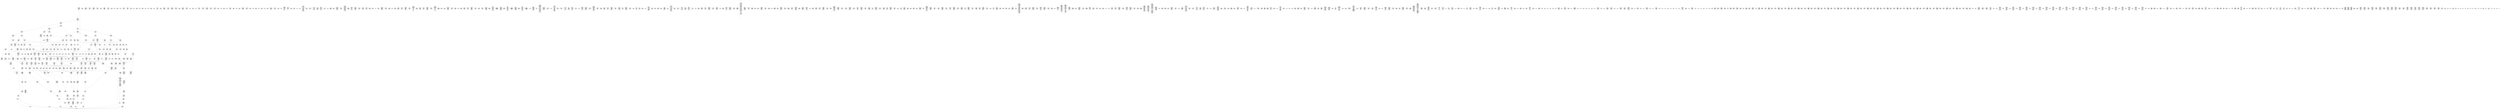 /* Generated by GvGen v.1.0 (https://www.github.com/stricaud/gvgen) */

digraph G {
compound=true;
   node1 [label="[anywhere]"];
   node2 [label="# 0x0
PUSHX Data
PUSHX Data
MSTORE
PUSHX LogicData
CALLDATASIZE
LT
PUSHX Data
JUMPI
"];
   node3 [label="# 0xd
PUSHX Data
CALLDATALOAD
PUSHX BitData
SHR
PUSHX LogicData
GT
PUSHX Data
JUMPI
"];
   node4 [label="# 0x1e
PUSHX LogicData
GT
PUSHX Data
JUMPI
"];
   node5 [label="# 0x29
PUSHX LogicData
GT
PUSHX Data
JUMPI
"];
   node6 [label="# 0x34
PUSHX LogicData
EQ
PUSHX Data
JUMPI
"];
   node7 [label="# 0x3f
PUSHX LogicData
EQ
PUSHX Data
JUMPI
"];
   node8 [label="# 0x4a
PUSHX LogicData
EQ
PUSHX Data
JUMPI
"];
   node9 [label="# 0x55
PUSHX LogicData
EQ
PUSHX Data
JUMPI
"];
   node10 [label="# 0x60
PUSHX Data
JUMP
"];
   node11 [label="# 0x64
JUMPDEST
PUSHX LogicData
EQ
PUSHX Data
JUMPI
"];
   node12 [label="# 0x70
PUSHX LogicData
EQ
PUSHX Data
JUMPI
"];
   node13 [label="# 0x7b
PUSHX LogicData
EQ
PUSHX Data
JUMPI
"];
   node14 [label="# 0x86
PUSHX LogicData
EQ
PUSHX Data
JUMPI
"];
   node15 [label="# 0x91
PUSHX Data
JUMP
"];
   node16 [label="# 0x95
JUMPDEST
PUSHX LogicData
GT
PUSHX Data
JUMPI
"];
   node17 [label="# 0xa1
PUSHX LogicData
EQ
PUSHX Data
JUMPI
"];
   node18 [label="# 0xac
PUSHX LogicData
EQ
PUSHX Data
JUMPI
"];
   node19 [label="# 0xb7
PUSHX LogicData
EQ
PUSHX Data
JUMPI
"];
   node20 [label="# 0xc2
PUSHX LogicData
EQ
PUSHX Data
JUMPI
"];
   node21 [label="# 0xcd
PUSHX Data
JUMP
"];
   node22 [label="# 0xd1
JUMPDEST
PUSHX LogicData
EQ
PUSHX Data
JUMPI
"];
   node23 [label="# 0xdd
PUSHX LogicData
EQ
PUSHX Data
JUMPI
"];
   node24 [label="# 0xe8
PUSHX LogicData
EQ
PUSHX Data
JUMPI
"];
   node25 [label="# 0xf3
PUSHX LogicData
EQ
PUSHX Data
JUMPI
"];
   node26 [label="# 0xfe
PUSHX Data
JUMP
"];
   node27 [label="# 0x102
JUMPDEST
PUSHX LogicData
GT
PUSHX Data
JUMPI
"];
   node28 [label="# 0x10e
PUSHX LogicData
GT
PUSHX Data
JUMPI
"];
   node29 [label="# 0x119
PUSHX LogicData
EQ
PUSHX Data
JUMPI
"];
   node30 [label="# 0x124
PUSHX LogicData
EQ
PUSHX Data
JUMPI
"];
   node31 [label="# 0x12f
PUSHX LogicData
EQ
PUSHX Data
JUMPI
"];
   node32 [label="# 0x13a
PUSHX LogicData
EQ
PUSHX Data
JUMPI
"];
   node33 [label="# 0x145
PUSHX Data
JUMP
"];
   node34 [label="# 0x149
JUMPDEST
PUSHX LogicData
EQ
PUSHX Data
JUMPI
"];
   node35 [label="# 0x155
PUSHX LogicData
EQ
PUSHX Data
JUMPI
"];
   node36 [label="# 0x160
PUSHX LogicData
EQ
PUSHX Data
JUMPI
"];
   node37 [label="# 0x16b
PUSHX LogicData
EQ
PUSHX Data
JUMPI
"];
   node38 [label="# 0x176
PUSHX Data
JUMP
"];
   node39 [label="# 0x17a
JUMPDEST
PUSHX LogicData
GT
PUSHX Data
JUMPI
"];
   node40 [label="# 0x186
PUSHX LogicData
EQ
PUSHX Data
JUMPI
"];
   node41 [label="# 0x191
PUSHX LogicData
EQ
PUSHX Data
JUMPI
"];
   node42 [label="# 0x19c
PUSHX LogicData
EQ
PUSHX Data
JUMPI
"];
   node43 [label="# 0x1a7
PUSHX LogicData
EQ
PUSHX Data
JUMPI
"];
   node44 [label="# 0x1b2
PUSHX Data
JUMP
"];
   node45 [label="# 0x1b6
JUMPDEST
PUSHX LogicData
EQ
PUSHX Data
JUMPI
"];
   node46 [label="# 0x1c2
PUSHX LogicData
EQ
PUSHX Data
JUMPI
"];
   node47 [label="# 0x1cd
PUSHX LogicData
EQ
PUSHX Data
JUMPI
"];
   node48 [label="# 0x1d8
PUSHX LogicData
EQ
PUSHX Data
JUMPI
"];
   node49 [label="# 0x1e3
JUMPDEST
PUSHX Data
REVERT
"];
   node50 [label="# 0x1e8
JUMPDEST
CALLVALUE
ISZERO
PUSHX Data
JUMPI
"];
   node51 [label="# 0x1f0
PUSHX Data
REVERT
"];
   node52 [label="# 0x1f4
JUMPDEST
PUSHX Data
PUSHX ArithData
CALLDATASIZE
SUB
ADD
PUSHX Data
PUSHX Data
JUMP
"];
   node53 [label="# 0x20a
JUMPDEST
PUSHX Data
JUMP
"];
   node54 [label="# 0x20f
JUMPDEST
PUSHX MemData
MLOAD
PUSHX Data
PUSHX Data
JUMP
"];
   node55 [label="# 0x21c
JUMPDEST
PUSHX MemData
MLOAD
SUB
RETURN
"];
   node56 [label="# 0x225
JUMPDEST
CALLVALUE
ISZERO
PUSHX Data
JUMPI
"];
   node57 [label="# 0x22d
PUSHX Data
REVERT
"];
   node58 [label="# 0x231
JUMPDEST
PUSHX Data
PUSHX Data
JUMP
"];
   node59 [label="# 0x23a
JUMPDEST
PUSHX MemData
MLOAD
PUSHX Data
PUSHX Data
JUMP
"];
   node60 [label="# 0x247
JUMPDEST
PUSHX MemData
MLOAD
SUB
RETURN
"];
   node61 [label="# 0x250
JUMPDEST
CALLVALUE
ISZERO
PUSHX Data
JUMPI
"];
   node62 [label="# 0x258
PUSHX Data
REVERT
"];
   node63 [label="# 0x25c
JUMPDEST
PUSHX Data
PUSHX ArithData
CALLDATASIZE
SUB
ADD
PUSHX Data
PUSHX Data
JUMP
"];
   node64 [label="# 0x272
JUMPDEST
PUSHX Data
JUMP
"];
   node65 [label="# 0x277
JUMPDEST
PUSHX MemData
MLOAD
PUSHX Data
PUSHX Data
JUMP
"];
   node66 [label="# 0x284
JUMPDEST
PUSHX MemData
MLOAD
SUB
RETURN
"];
   node67 [label="# 0x28d
JUMPDEST
CALLVALUE
ISZERO
PUSHX Data
JUMPI
"];
   node68 [label="# 0x295
PUSHX Data
REVERT
"];
   node69 [label="# 0x299
JUMPDEST
PUSHX Data
PUSHX ArithData
CALLDATASIZE
SUB
ADD
PUSHX Data
PUSHX Data
JUMP
"];
   node70 [label="# 0x2af
JUMPDEST
PUSHX Data
JUMP
"];
   node71 [label="# 0x2b4
JUMPDEST
STOP
"];
   node72 [label="# 0x2b6
JUMPDEST
CALLVALUE
ISZERO
PUSHX Data
JUMPI
"];
   node73 [label="# 0x2be
PUSHX Data
REVERT
"];
   node74 [label="# 0x2c2
JUMPDEST
PUSHX Data
PUSHX ArithData
CALLDATASIZE
SUB
ADD
PUSHX Data
PUSHX Data
JUMP
"];
   node75 [label="# 0x2d8
JUMPDEST
PUSHX Data
JUMP
"];
   node76 [label="# 0x2dd
JUMPDEST
STOP
"];
   node77 [label="# 0x2df
JUMPDEST
CALLVALUE
ISZERO
PUSHX Data
JUMPI
"];
   node78 [label="# 0x2e7
PUSHX Data
REVERT
"];
   node79 [label="# 0x2eb
JUMPDEST
PUSHX Data
PUSHX Data
JUMP
"];
   node80 [label="# 0x2f4
JUMPDEST
PUSHX MemData
MLOAD
PUSHX Data
PUSHX Data
JUMP
"];
   node81 [label="# 0x301
JUMPDEST
PUSHX MemData
MLOAD
SUB
RETURN
"];
   node82 [label="# 0x30a
JUMPDEST
CALLVALUE
ISZERO
PUSHX Data
JUMPI
"];
   node83 [label="# 0x312
PUSHX Data
REVERT
"];
   node84 [label="# 0x316
JUMPDEST
PUSHX Data
PUSHX Data
JUMP
"];
   node85 [label="# 0x31f
JUMPDEST
PUSHX MemData
MLOAD
PUSHX Data
PUSHX Data
JUMP
"];
   node86 [label="# 0x32c
JUMPDEST
PUSHX MemData
MLOAD
SUB
RETURN
"];
   node87 [label="# 0x335
JUMPDEST
CALLVALUE
ISZERO
PUSHX Data
JUMPI
"];
   node88 [label="# 0x33d
PUSHX Data
REVERT
"];
   node89 [label="# 0x341
JUMPDEST
PUSHX Data
PUSHX ArithData
CALLDATASIZE
SUB
ADD
PUSHX Data
PUSHX Data
JUMP
"];
   node90 [label="# 0x357
JUMPDEST
PUSHX Data
JUMP
"];
   node91 [label="# 0x35c
JUMPDEST
STOP
"];
   node92 [label="# 0x35e
JUMPDEST
CALLVALUE
ISZERO
PUSHX Data
JUMPI
"];
   node93 [label="# 0x366
PUSHX Data
REVERT
"];
   node94 [label="# 0x36a
JUMPDEST
PUSHX Data
PUSHX ArithData
CALLDATASIZE
SUB
ADD
PUSHX Data
PUSHX Data
JUMP
"];
   node95 [label="# 0x380
JUMPDEST
PUSHX Data
JUMP
"];
   node96 [label="# 0x385
JUMPDEST
STOP
"];
   node97 [label="# 0x387
JUMPDEST
CALLVALUE
ISZERO
PUSHX Data
JUMPI
"];
   node98 [label="# 0x38f
PUSHX Data
REVERT
"];
   node99 [label="# 0x393
JUMPDEST
PUSHX Data
PUSHX ArithData
CALLDATASIZE
SUB
ADD
PUSHX Data
PUSHX Data
JUMP
"];
   node100 [label="# 0x3a9
JUMPDEST
PUSHX Data
JUMP
"];
   node101 [label="# 0x3ae
JUMPDEST
STOP
"];
   node102 [label="# 0x3b0
JUMPDEST
CALLVALUE
ISZERO
PUSHX Data
JUMPI
"];
   node103 [label="# 0x3b8
PUSHX Data
REVERT
"];
   node104 [label="# 0x3bc
JUMPDEST
PUSHX Data
PUSHX Data
JUMP
"];
   node105 [label="# 0x3c5
JUMPDEST
STOP
"];
   node106 [label="# 0x3c7
JUMPDEST
CALLVALUE
ISZERO
PUSHX Data
JUMPI
"];
   node107 [label="# 0x3cf
PUSHX Data
REVERT
"];
   node108 [label="# 0x3d3
JUMPDEST
PUSHX Data
PUSHX ArithData
CALLDATASIZE
SUB
ADD
PUSHX Data
PUSHX Data
JUMP
"];
   node109 [label="# 0x3e9
JUMPDEST
PUSHX Data
JUMP
"];
   node110 [label="# 0x3ee
JUMPDEST
STOP
"];
   node111 [label="# 0x3f0
JUMPDEST
CALLVALUE
ISZERO
PUSHX Data
JUMPI
"];
   node112 [label="# 0x3f8
PUSHX Data
REVERT
"];
   node113 [label="# 0x3fc
JUMPDEST
PUSHX Data
PUSHX Data
JUMP
"];
   node114 [label="# 0x405
JUMPDEST
PUSHX MemData
MLOAD
PUSHX Data
PUSHX Data
JUMP
"];
   node115 [label="# 0x412
JUMPDEST
PUSHX MemData
MLOAD
SUB
RETURN
"];
   node116 [label="# 0x41b
JUMPDEST
CALLVALUE
ISZERO
PUSHX Data
JUMPI
"];
   node117 [label="# 0x423
PUSHX Data
REVERT
"];
   node118 [label="# 0x427
JUMPDEST
PUSHX Data
PUSHX ArithData
CALLDATASIZE
SUB
ADD
PUSHX Data
PUSHX Data
JUMP
"];
   node119 [label="# 0x43d
JUMPDEST
PUSHX Data
JUMP
"];
   node120 [label="# 0x442
JUMPDEST
PUSHX MemData
MLOAD
PUSHX Data
PUSHX Data
JUMP
"];
   node121 [label="# 0x44f
JUMPDEST
PUSHX MemData
MLOAD
SUB
RETURN
"];
   node122 [label="# 0x458
JUMPDEST
CALLVALUE
ISZERO
PUSHX Data
JUMPI
"];
   node123 [label="# 0x460
PUSHX Data
REVERT
"];
   node124 [label="# 0x464
JUMPDEST
PUSHX Data
PUSHX Data
JUMP
"];
   node125 [label="# 0x46d
JUMPDEST
PUSHX MemData
MLOAD
PUSHX Data
PUSHX Data
JUMP
"];
   node126 [label="# 0x47a
JUMPDEST
PUSHX MemData
MLOAD
SUB
RETURN
"];
   node127 [label="# 0x483
JUMPDEST
CALLVALUE
ISZERO
PUSHX Data
JUMPI
"];
   node128 [label="# 0x48b
PUSHX Data
REVERT
"];
   node129 [label="# 0x48f
JUMPDEST
PUSHX Data
PUSHX ArithData
CALLDATASIZE
SUB
ADD
PUSHX Data
PUSHX Data
JUMP
"];
   node130 [label="# 0x4a5
JUMPDEST
PUSHX Data
JUMP
"];
   node131 [label="# 0x4aa
JUMPDEST
PUSHX MemData
MLOAD
PUSHX Data
PUSHX Data
JUMP
"];
   node132 [label="# 0x4b7
JUMPDEST
PUSHX MemData
MLOAD
SUB
RETURN
"];
   node133 [label="# 0x4c0
JUMPDEST
CALLVALUE
ISZERO
PUSHX Data
JUMPI
"];
   node134 [label="# 0x4c8
PUSHX Data
REVERT
"];
   node135 [label="# 0x4cc
JUMPDEST
PUSHX Data
PUSHX Data
JUMP
"];
   node136 [label="# 0x4d5
JUMPDEST
STOP
"];
   node137 [label="# 0x4d7
JUMPDEST
CALLVALUE
ISZERO
PUSHX Data
JUMPI
"];
   node138 [label="# 0x4df
PUSHX Data
REVERT
"];
   node139 [label="# 0x4e3
JUMPDEST
PUSHX Data
PUSHX ArithData
CALLDATASIZE
SUB
ADD
PUSHX Data
PUSHX Data
JUMP
"];
   node140 [label="# 0x4f9
JUMPDEST
PUSHX Data
JUMP
"];
   node141 [label="# 0x4fe
JUMPDEST
STOP
"];
   node142 [label="# 0x500
JUMPDEST
CALLVALUE
ISZERO
PUSHX Data
JUMPI
"];
   node143 [label="# 0x508
PUSHX Data
REVERT
"];
   node144 [label="# 0x50c
JUMPDEST
PUSHX Data
PUSHX Data
JUMP
"];
   node145 [label="# 0x515
JUMPDEST
PUSHX MemData
MLOAD
PUSHX Data
PUSHX Data
JUMP
"];
   node146 [label="# 0x522
JUMPDEST
PUSHX MemData
MLOAD
SUB
RETURN
"];
   node147 [label="# 0x52b
JUMPDEST
CALLVALUE
ISZERO
PUSHX Data
JUMPI
"];
   node148 [label="# 0x533
PUSHX Data
REVERT
"];
   node149 [label="# 0x537
JUMPDEST
PUSHX Data
PUSHX Data
JUMP
"];
   node150 [label="# 0x540
JUMPDEST
PUSHX MemData
MLOAD
PUSHX Data
PUSHX Data
JUMP
"];
   node151 [label="# 0x54d
JUMPDEST
PUSHX MemData
MLOAD
SUB
RETURN
"];
   node152 [label="# 0x556
JUMPDEST
CALLVALUE
ISZERO
PUSHX Data
JUMPI
"];
   node153 [label="# 0x55e
PUSHX Data
REVERT
"];
   node154 [label="# 0x562
JUMPDEST
PUSHX Data
PUSHX Data
JUMP
"];
   node155 [label="# 0x56b
JUMPDEST
PUSHX MemData
MLOAD
PUSHX Data
PUSHX Data
JUMP
"];
   node156 [label="# 0x578
JUMPDEST
PUSHX MemData
MLOAD
SUB
RETURN
"];
   node157 [label="# 0x581
JUMPDEST
CALLVALUE
ISZERO
PUSHX Data
JUMPI
"];
   node158 [label="# 0x589
PUSHX Data
REVERT
"];
   node159 [label="# 0x58d
JUMPDEST
PUSHX Data
PUSHX Data
JUMP
"];
   node160 [label="# 0x596
JUMPDEST
PUSHX MemData
MLOAD
PUSHX Data
PUSHX Data
JUMP
"];
   node161 [label="# 0x5a3
JUMPDEST
PUSHX MemData
MLOAD
SUB
RETURN
"];
   node162 [label="# 0x5ac
JUMPDEST
CALLVALUE
ISZERO
PUSHX Data
JUMPI
"];
   node163 [label="# 0x5b4
PUSHX Data
REVERT
"];
   node164 [label="# 0x5b8
JUMPDEST
PUSHX Data
PUSHX ArithData
CALLDATASIZE
SUB
ADD
PUSHX Data
PUSHX Data
JUMP
"];
   node165 [label="# 0x5ce
JUMPDEST
PUSHX Data
JUMP
"];
   node166 [label="# 0x5d3
JUMPDEST
STOP
"];
   node167 [label="# 0x5d5
JUMPDEST
CALLVALUE
ISZERO
PUSHX Data
JUMPI
"];
   node168 [label="# 0x5dd
PUSHX Data
REVERT
"];
   node169 [label="# 0x5e1
JUMPDEST
PUSHX Data
PUSHX ArithData
CALLDATASIZE
SUB
ADD
PUSHX Data
PUSHX Data
JUMP
"];
   node170 [label="# 0x5f7
JUMPDEST
PUSHX Data
JUMP
"];
   node171 [label="# 0x5fc
JUMPDEST
STOP
"];
   node172 [label="# 0x5fe
JUMPDEST
CALLVALUE
ISZERO
PUSHX Data
JUMPI
"];
   node173 [label="# 0x606
PUSHX Data
REVERT
"];
   node174 [label="# 0x60a
JUMPDEST
PUSHX Data
PUSHX Data
JUMP
"];
   node175 [label="# 0x613
JUMPDEST
PUSHX MemData
MLOAD
PUSHX Data
PUSHX Data
JUMP
"];
   node176 [label="# 0x620
JUMPDEST
PUSHX MemData
MLOAD
SUB
RETURN
"];
   node177 [label="# 0x629
JUMPDEST
CALLVALUE
ISZERO
PUSHX Data
JUMPI
"];
   node178 [label="# 0x631
PUSHX Data
REVERT
"];
   node179 [label="# 0x635
JUMPDEST
PUSHX Data
PUSHX ArithData
CALLDATASIZE
SUB
ADD
PUSHX Data
PUSHX Data
JUMP
"];
   node180 [label="# 0x64b
JUMPDEST
PUSHX Data
JUMP
"];
   node181 [label="# 0x650
JUMPDEST
STOP
"];
   node182 [label="# 0x652
JUMPDEST
CALLVALUE
ISZERO
PUSHX Data
JUMPI
"];
   node183 [label="# 0x65a
PUSHX Data
REVERT
"];
   node184 [label="# 0x65e
JUMPDEST
PUSHX Data
PUSHX ArithData
CALLDATASIZE
SUB
ADD
PUSHX Data
PUSHX Data
JUMP
"];
   node185 [label="# 0x674
JUMPDEST
PUSHX Data
JUMP
"];
   node186 [label="# 0x679
JUMPDEST
PUSHX MemData
MLOAD
PUSHX Data
PUSHX Data
JUMP
"];
   node187 [label="# 0x686
JUMPDEST
PUSHX MemData
MLOAD
SUB
RETURN
"];
   node188 [label="# 0x68f
JUMPDEST
CALLVALUE
ISZERO
PUSHX Data
JUMPI
"];
   node189 [label="# 0x697
PUSHX Data
REVERT
"];
   node190 [label="# 0x69b
JUMPDEST
PUSHX Data
PUSHX ArithData
CALLDATASIZE
SUB
ADD
PUSHX Data
PUSHX Data
JUMP
"];
   node191 [label="# 0x6b1
JUMPDEST
PUSHX Data
JUMP
"];
   node192 [label="# 0x6b6
JUMPDEST
STOP
"];
   node193 [label="# 0x6b8
JUMPDEST
PUSHX Data
PUSHX ArithData
CALLDATASIZE
SUB
ADD
PUSHX Data
PUSHX Data
JUMP
"];
   node194 [label="# 0x6cd
JUMPDEST
PUSHX Data
JUMP
"];
   node195 [label="# 0x6d2
JUMPDEST
STOP
"];
   node196 [label="# 0x6d4
JUMPDEST
PUSHX Data
PUSHX ArithData
CALLDATASIZE
SUB
ADD
PUSHX Data
PUSHX Data
JUMP
"];
   node197 [label="# 0x6e9
JUMPDEST
PUSHX Data
JUMP
"];
   node198 [label="# 0x6ee
JUMPDEST
STOP
"];
   node199 [label="# 0x6f0
JUMPDEST
CALLVALUE
ISZERO
PUSHX Data
JUMPI
"];
   node200 [label="# 0x6f8
PUSHX Data
REVERT
"];
   node201 [label="# 0x6fc
JUMPDEST
PUSHX Data
PUSHX ArithData
CALLDATASIZE
SUB
ADD
PUSHX Data
PUSHX Data
JUMP
"];
   node202 [label="# 0x712
JUMPDEST
PUSHX Data
JUMP
"];
   node203 [label="# 0x717
JUMPDEST
PUSHX MemData
MLOAD
PUSHX Data
PUSHX Data
JUMP
"];
   node204 [label="# 0x724
JUMPDEST
PUSHX MemData
MLOAD
SUB
RETURN
"];
   node205 [label="# 0x72d
JUMPDEST
CALLVALUE
ISZERO
PUSHX Data
JUMPI
"];
   node206 [label="# 0x735
PUSHX Data
REVERT
"];
   node207 [label="# 0x739
JUMPDEST
PUSHX Data
PUSHX ArithData
CALLDATASIZE
SUB
ADD
PUSHX Data
PUSHX Data
JUMP
"];
   node208 [label="# 0x74f
JUMPDEST
PUSHX Data
JUMP
"];
   node209 [label="# 0x754
JUMPDEST
STOP
"];
   node210 [label="# 0x756
JUMPDEST
PUSHX Data
PUSHX BitData
PUSHX BitData
NOT
AND
PUSHX BitData
NOT
AND
EQ
PUSHX Data
JUMPI
"];
   node211 [label="# 0x7bf
PUSHX BitData
PUSHX BitData
NOT
AND
PUSHX BitData
NOT
AND
EQ
"];
   node212 [label="# 0x821
JUMPDEST
PUSHX Data
JUMPI
"];
   node213 [label="# 0x827
PUSHX Data
PUSHX Data
JUMP
"];
   node214 [label="# 0x830
JUMPDEST
"];
   node215 [label="# 0x831
JUMPDEST
JUMP
"];
   node216 [label="# 0x838
JUMPDEST
PUSHX Data
PUSHX StorData
SLOAD
PUSHX Data
PUSHX Data
JUMP
"];
   node217 [label="# 0x847
JUMPDEST
PUSHX ArithData
ADD
PUSHX ArithData
DIV
MUL
PUSHX ArithData
ADD
PUSHX MemData
MLOAD
ADD
PUSHX Data
MSTORE
MSTORE
PUSHX ArithData
ADD
SLOAD
PUSHX Data
PUSHX Data
JUMP
"];
   node218 [label="# 0x873
JUMPDEST
ISZERO
PUSHX Data
JUMPI
"];
   node219 [label="# 0x87a
PUSHX LogicData
LT
PUSHX Data
JUMPI
"];
   node220 [label="# 0x882
PUSHX ArithData
SLOAD
DIV
MUL
MSTORE
PUSHX ArithData
ADD
PUSHX Data
JUMP
"];
   node221 [label="# 0x895
JUMPDEST
ADD
PUSHX Data
MSTORE
PUSHX Data
PUSHX Data
SHA3
"];
   node222 [label="# 0x8a3
JUMPDEST
SLOAD
MSTORE
PUSHX ArithData
ADD
PUSHX ArithData
ADD
GT
PUSHX Data
JUMPI
"];
   node223 [label="# 0x8b7
SUB
PUSHX BitData
AND
ADD
"];
   node224 [label="# 0x8c0
JUMPDEST
JUMP
"];
   node225 [label="# 0x8ca
JUMPDEST
PUSHX Data
PUSHX Data
PUSHX Data
JUMP
"];
   node226 [label="# 0x8d5
JUMPDEST
PUSHX Data
JUMPI
"];
   node227 [label="# 0x8da
PUSHX MemData
MLOAD
PUSHX Data
MSTORE
PUSHX ArithData
ADD
PUSHX Data
PUSHX Data
JUMP
"];
   node228 [label="# 0x90b
JUMPDEST
PUSHX MemData
MLOAD
SUB
REVERT
"];
   node229 [label="# 0x914
JUMPDEST
PUSHX Data
PUSHX ArithData
MSTORE
PUSHX ArithData
ADD
MSTORE
PUSHX ArithData
ADD
PUSHX Data
SHA3
PUSHX ArithData
SLOAD
PUSHX ArithData
EXP
DIV
PUSHX BitData
AND
JUMP
"];
   node230 [label="# 0x94f
JUMPDEST
PUSHX Data
PUSHX Data
PUSHX Data
JUMP
"];
   node231 [label="# 0x95a
JUMPDEST
PUSHX BitData
AND
PUSHX BitData
AND
EQ
ISZERO
PUSHX Data
JUMPI
"];
   node232 [label="# 0x991
PUSHX MemData
MLOAD
PUSHX Data
MSTORE
PUSHX ArithData
ADD
PUSHX Data
PUSHX Data
JUMP
"];
   node233 [label="# 0x9c2
JUMPDEST
PUSHX MemData
MLOAD
SUB
REVERT
"];
   node234 [label="# 0x9cb
JUMPDEST
PUSHX BitData
AND
PUSHX Data
PUSHX Data
JUMP
"];
   node235 [label="# 0x9ea
JUMPDEST
PUSHX BitData
AND
EQ
PUSHX Data
JUMPI
"];
   node236 [label="# 0xa07
PUSHX Data
PUSHX Data
PUSHX Data
JUMP
"];
   node237 [label="# 0xa13
JUMPDEST
PUSHX Data
JUMP
"];
   node238 [label="# 0xa18
JUMPDEST
"];
   node239 [label="# 0xa19
JUMPDEST
PUSHX Data
JUMPI
"];
   node240 [label="# 0xa1e
PUSHX MemData
MLOAD
PUSHX Data
MSTORE
PUSHX ArithData
ADD
PUSHX Data
PUSHX Data
JUMP
"];
   node241 [label="# 0xa4f
JUMPDEST
PUSHX MemData
MLOAD
SUB
REVERT
"];
   node242 [label="# 0xa58
JUMPDEST
PUSHX Data
PUSHX Data
JUMP
"];
   node243 [label="# 0xa62
JUMPDEST
JUMP
"];
   node244 [label="# 0xa67
JUMPDEST
PUSHX Data
PUSHX Data
JUMP
"];
   node245 [label="# 0xa6f
JUMPDEST
PUSHX BitData
AND
PUSHX Data
PUSHX Data
JUMP
"];
   node246 [label="# 0xa8d
JUMPDEST
PUSHX BitData
AND
EQ
PUSHX Data
JUMPI
"];
   node247 [label="# 0xaa9
PUSHX MemData
MLOAD
PUSHX Data
MSTORE
PUSHX ArithData
ADD
PUSHX Data
PUSHX Data
JUMP
"];
   node248 [label="# 0xada
JUMPDEST
PUSHX MemData
MLOAD
SUB
REVERT
"];
   node249 [label="# 0xae3
JUMPDEST
PUSHX StorData
PUSHX ArithData
PUSHX ArithData
EXP
SLOAD
PUSHX ArithData
MUL
NOT
AND
ISZERO
ISZERO
MUL
OR
SSTORE
JUMP
"];
   node250 [label="# 0xb00
JUMPDEST
PUSHX StorData
PUSHX ArithData
SLOAD
PUSHX ArithData
EXP
DIV
PUSHX BitData
AND
JUMP
"];
   node251 [label="# 0xb13
JUMPDEST
PUSHX StorData
SLOAD
JUMP
"];
   node252 [label="# 0xb19
JUMPDEST
PUSHX Data
PUSHX Data
JUMP
"];
   node253 [label="# 0xb21
JUMPDEST
PUSHX BitData
AND
PUSHX Data
PUSHX Data
JUMP
"];
   node254 [label="# 0xb3f
JUMPDEST
PUSHX BitData
AND
EQ
PUSHX Data
JUMPI
"];
   node255 [label="# 0xb5b
PUSHX MemData
MLOAD
PUSHX Data
MSTORE
PUSHX ArithData
ADD
PUSHX Data
PUSHX Data
JUMP
"];
   node256 [label="# 0xb8c
JUMPDEST
PUSHX MemData
MLOAD
SUB
REVERT
"];
   node257 [label="# 0xb95
JUMPDEST
PUSHX StorData
PUSHX ArithData
PUSHX ArithData
EXP
SLOAD
PUSHX ArithData
MUL
NOT
AND
ISZERO
ISZERO
MUL
OR
SSTORE
JUMP
"];
   node258 [label="# 0xbb2
JUMPDEST
PUSHX Data
PUSHX Data
PUSHX Data
JUMP
"];
   node259 [label="# 0xbbd
JUMPDEST
PUSHX Data
JUMP
"];
   node260 [label="# 0xbc3
JUMPDEST
PUSHX Data
JUMPI
"];
   node261 [label="# 0xbc8
PUSHX MemData
MLOAD
PUSHX Data
MSTORE
PUSHX ArithData
ADD
PUSHX Data
PUSHX Data
JUMP
"];
   node262 [label="# 0xbf9
JUMPDEST
PUSHX MemData
MLOAD
SUB
REVERT
"];
   node263 [label="# 0xc02
JUMPDEST
PUSHX Data
PUSHX Data
JUMP
"];
   node264 [label="# 0xc0d
JUMPDEST
JUMP
"];
   node265 [label="# 0xc12
JUMPDEST
PUSHX Data
PUSHX Data
JUMP
"];
   node266 [label="# 0xc1a
JUMPDEST
PUSHX BitData
AND
PUSHX Data
PUSHX Data
JUMP
"];
   node267 [label="# 0xc38
JUMPDEST
PUSHX BitData
AND
EQ
PUSHX Data
JUMPI
"];
   node268 [label="# 0xc54
PUSHX MemData
MLOAD
PUSHX Data
MSTORE
PUSHX ArithData
ADD
PUSHX Data
PUSHX Data
JUMP
"];
   node269 [label="# 0xc85
JUMPDEST
PUSHX MemData
MLOAD
SUB
REVERT
"];
   node270 [label="# 0xc8e
JUMPDEST
PUSHX Data
SSTORE
JUMP
"];
   node271 [label="# 0xc98
JUMPDEST
PUSHX Data
PUSHX Data
JUMP
"];
   node272 [label="# 0xca0
JUMPDEST
PUSHX BitData
AND
PUSHX Data
PUSHX Data
JUMP
"];
   node273 [label="# 0xcbe
JUMPDEST
PUSHX BitData
AND
EQ
PUSHX Data
JUMPI
"];
   node274 [label="# 0xcda
PUSHX MemData
MLOAD
PUSHX Data
MSTORE
PUSHX ArithData
ADD
PUSHX Data
PUSHX Data
JUMP
"];
   node275 [label="# 0xd0b
JUMPDEST
PUSHX MemData
MLOAD
SUB
REVERT
"];
   node276 [label="# 0xd14
JUMPDEST
PUSHX Data
SELFBALANCE
PUSHX Data
PUSHX Data
JUMP
"];
   node277 [label="# 0xd21
JUMPDEST
PUSHX BitData
AND
PUSHX Data
PUSHX Data
PUSHX Data
PUSHX Data
PUSHX Data
JUMP
"];
   node278 [label="# 0xd49
JUMPDEST
PUSHX Data
PUSHX Data
JUMP
"];
   node279 [label="# 0xd53
JUMPDEST
ISZERO
MUL
PUSHX MemData
MLOAD
PUSHX Data
PUSHX MemData
MLOAD
SUB
CALL
ISZERO
ISZERO
PUSHX Data
JUMPI
"];
   node280 [label="# 0xd75
RETURNDATASIZE
PUSHX Data
RETURNDATACOPY
RETURNDATASIZE
PUSHX Data
REVERT
"];
   node281 [label="# 0xd7e
JUMPDEST
PUSHX BitData
PUSHX BitData
AND
PUSHX Data
PUSHX Data
PUSHX Data
PUSHX Data
PUSHX Data
JUMP
"];
   node282 [label="# 0xdbc
JUMPDEST
PUSHX Data
PUSHX Data
JUMP
"];
   node283 [label="# 0xdc6
JUMPDEST
ISZERO
MUL
PUSHX MemData
MLOAD
PUSHX Data
PUSHX MemData
MLOAD
SUB
CALL
ISZERO
ISZERO
PUSHX Data
JUMPI
"];
   node284 [label="# 0xde8
RETURNDATASIZE
PUSHX Data
RETURNDATACOPY
RETURNDATASIZE
PUSHX Data
REVERT
"];
   node285 [label="# 0xdf1
JUMPDEST
PUSHX BitData
PUSHX BitData
AND
PUSHX Data
PUSHX Data
PUSHX Data
PUSHX Data
PUSHX Data
JUMP
"];
   node286 [label="# 0xe2f
JUMPDEST
PUSHX Data
PUSHX Data
JUMP
"];
   node287 [label="# 0xe39
JUMPDEST
ISZERO
MUL
PUSHX MemData
MLOAD
PUSHX Data
PUSHX MemData
MLOAD
SUB
CALL
ISZERO
ISZERO
PUSHX Data
JUMPI
"];
   node288 [label="# 0xe5b
RETURNDATASIZE
PUSHX Data
RETURNDATACOPY
RETURNDATASIZE
PUSHX Data
REVERT
"];
   node289 [label="# 0xe64
JUMPDEST
JUMP
"];
   node290 [label="# 0xe68
JUMPDEST
PUSHX Data
PUSHX MemData
MLOAD
PUSHX ArithData
ADD
PUSHX Data
MSTORE
PUSHX Data
MSTORE
PUSHX Data
JUMP
"];
   node291 [label="# 0xe83
JUMPDEST
JUMP
"];
   node292 [label="# 0xe88
JUMPDEST
PUSHX StorData
SLOAD
JUMP
"];
   node293 [label="# 0xe8e
JUMPDEST
PUSHX Data
PUSHX Data
PUSHX ArithData
MSTORE
PUSHX ArithData
ADD
MSTORE
PUSHX ArithData
ADD
PUSHX Data
SHA3
PUSHX ArithData
SLOAD
PUSHX ArithData
EXP
DIV
PUSHX BitData
AND
PUSHX BitData
PUSHX BitData
AND
PUSHX BitData
AND
EQ
ISZERO
PUSHX Data
JUMPI
"];
   node294 [label="# 0xefd
PUSHX MemData
MLOAD
PUSHX Data
MSTORE
PUSHX ArithData
ADD
PUSHX Data
PUSHX Data
JUMP
"];
   node295 [label="# 0xf2e
JUMPDEST
PUSHX MemData
MLOAD
SUB
REVERT
"];
   node296 [label="# 0xf37
JUMPDEST
JUMP
"];
   node297 [label="# 0xf40
JUMPDEST
PUSHX StorData
SLOAD
PUSHX Data
PUSHX Data
JUMP
"];
   node298 [label="# 0xf4d
JUMPDEST
PUSHX ArithData
ADD
PUSHX ArithData
DIV
MUL
PUSHX ArithData
ADD
PUSHX MemData
MLOAD
ADD
PUSHX Data
MSTORE
MSTORE
PUSHX ArithData
ADD
SLOAD
PUSHX Data
PUSHX Data
JUMP
"];
   node299 [label="# 0xf79
JUMPDEST
ISZERO
PUSHX Data
JUMPI
"];
   node300 [label="# 0xf80
PUSHX LogicData
LT
PUSHX Data
JUMPI
"];
   node301 [label="# 0xf88
PUSHX ArithData
SLOAD
DIV
MUL
MSTORE
PUSHX ArithData
ADD
PUSHX Data
JUMP
"];
   node302 [label="# 0xf9b
JUMPDEST
ADD
PUSHX Data
MSTORE
PUSHX Data
PUSHX Data
SHA3
"];
   node303 [label="# 0xfa9
JUMPDEST
SLOAD
MSTORE
PUSHX ArithData
ADD
PUSHX ArithData
ADD
GT
PUSHX Data
JUMPI
"];
   node304 [label="# 0xfbd
SUB
PUSHX BitData
AND
ADD
"];
   node305 [label="# 0xfc6
JUMPDEST
JUMP
"];
   node306 [label="# 0xfce
JUMPDEST
PUSHX BitData
PUSHX BitData
AND
PUSHX BitData
AND
EQ
ISZERO
PUSHX Data
JUMPI
"];
   node307 [label="# 0x1005
PUSHX MemData
MLOAD
PUSHX Data
MSTORE
PUSHX ArithData
ADD
PUSHX Data
PUSHX Data
JUMP
"];
   node308 [label="# 0x1036
JUMPDEST
PUSHX MemData
MLOAD
SUB
REVERT
"];
   node309 [label="# 0x103f
JUMPDEST
PUSHX Data
PUSHX ArithData
PUSHX BitData
AND
PUSHX BitData
AND
MSTORE
PUSHX ArithData
ADD
MSTORE
PUSHX ArithData
ADD
PUSHX Data
SHA3
SLOAD
JUMP
"];
   node310 [label="# 0x1086
JUMPDEST
PUSHX Data
PUSHX Data
JUMP
"];
   node311 [label="# 0x108e
JUMPDEST
PUSHX BitData
AND
PUSHX Data
PUSHX Data
JUMP
"];
   node312 [label="# 0x10ac
JUMPDEST
PUSHX BitData
AND
EQ
PUSHX Data
JUMPI
"];
   node313 [label="# 0x10c8
PUSHX MemData
MLOAD
PUSHX Data
MSTORE
PUSHX ArithData
ADD
PUSHX Data
PUSHX Data
JUMP
"];
   node314 [label="# 0x10f9
JUMPDEST
PUSHX MemData
MLOAD
SUB
REVERT
"];
   node315 [label="# 0x1102
JUMPDEST
PUSHX Data
PUSHX Data
PUSHX Data
JUMP
"];
   node316 [label="# 0x110c
JUMPDEST
JUMP
"];
   node317 [label="# 0x110e
JUMPDEST
PUSHX Data
PUSHX Data
JUMP
"];
   node318 [label="# 0x1116
JUMPDEST
PUSHX BitData
AND
PUSHX Data
PUSHX Data
JUMP
"];
   node319 [label="# 0x1134
JUMPDEST
PUSHX BitData
AND
EQ
PUSHX Data
JUMPI
"];
   node320 [label="# 0x1150
PUSHX MemData
MLOAD
PUSHX Data
MSTORE
PUSHX ArithData
ADD
PUSHX Data
PUSHX Data
JUMP
"];
   node321 [label="# 0x1181
JUMPDEST
PUSHX MemData
MLOAD
SUB
REVERT
"];
   node322 [label="# 0x118a
JUMPDEST
PUSHX Data
MLOAD
PUSHX StorData
SLOAD
PUSHX Data
PUSHX Data
JUMP
"];
   node323 [label="# 0x119c
JUMPDEST
GT
ISZERO
PUSHX Data
JUMPI
"];
   node324 [label="# 0x11a3
PUSHX MemData
MLOAD
PUSHX Data
MSTORE
PUSHX ArithData
ADD
PUSHX Data
PUSHX Data
JUMP
"];
   node325 [label="# 0x11d4
JUMPDEST
PUSHX MemData
MLOAD
SUB
REVERT
"];
   node326 [label="# 0x11dd
JUMPDEST
PUSHX Data
"];
   node327 [label="# 0x11e0
JUMPDEST
MLOAD
LT
ISZERO
PUSHX Data
JUMPI
"];
   node328 [label="# 0x11ea
PUSHX Data
MLOAD
LT
PUSHX Data
JUMPI
"];
   node329 [label="# 0x11f7
PUSHX Data
PUSHX Data
JUMP
"];
   node330 [label="# 0x11fe
JUMPDEST
"];
   node331 [label="# 0x11ff
JUMPDEST
PUSHX ArithData
MUL
PUSHX ArithData
ADD
ADD
MLOAD
PUSHX Data
PUSHX StorData
SLOAD
PUSHX Data
PUSHX Data
JUMP
"];
   node332 [label="# 0x1217
JUMPDEST
PUSHX Data
PUSHX Data
JUMP
"];
   node333 [label="# 0x1221
JUMPDEST
PUSHX Data
JUMP
"];
   node334 [label="# 0x1226
JUMPDEST
PUSHX Data
PUSHX Data
JUMP
"];
   node335 [label="# 0x1231
JUMPDEST
PUSHX Data
JUMP
"];
   node336 [label="# 0x1239
JUMPDEST
MLOAD
PUSHX StorData
PUSHX Data
SLOAD
PUSHX Data
PUSHX Data
JUMP
"];
   node337 [label="# 0x124d
JUMPDEST
SSTORE
JUMP
"];
   node338 [label="# 0x1257
JUMPDEST
PUSHX StorData
SLOAD
JUMP
"];
   node339 [label="# 0x125d
JUMPDEST
PUSHX StorData
PUSHX ArithData
SLOAD
PUSHX ArithData
EXP
DIV
PUSHX BitData
AND
JUMP
"];
   node340 [label="# 0x1286
JUMPDEST
PUSHX Data
PUSHX StorData
SLOAD
PUSHX Data
PUSHX Data
JUMP
"];
   node341 [label="# 0x1295
JUMPDEST
PUSHX ArithData
ADD
PUSHX ArithData
DIV
MUL
PUSHX ArithData
ADD
PUSHX MemData
MLOAD
ADD
PUSHX Data
MSTORE
MSTORE
PUSHX ArithData
ADD
SLOAD
PUSHX Data
PUSHX Data
JUMP
"];
   node342 [label="# 0x12c1
JUMPDEST
ISZERO
PUSHX Data
JUMPI
"];
   node343 [label="# 0x12c8
PUSHX LogicData
LT
PUSHX Data
JUMPI
"];
   node344 [label="# 0x12d0
PUSHX ArithData
SLOAD
DIV
MUL
MSTORE
PUSHX ArithData
ADD
PUSHX Data
JUMP
"];
   node345 [label="# 0x12e3
JUMPDEST
ADD
PUSHX Data
MSTORE
PUSHX Data
PUSHX Data
SHA3
"];
   node346 [label="# 0x12f1
JUMPDEST
SLOAD
MSTORE
PUSHX ArithData
ADD
PUSHX ArithData
ADD
GT
PUSHX Data
JUMPI
"];
   node347 [label="# 0x1305
SUB
PUSHX BitData
AND
ADD
"];
   node348 [label="# 0x130e
JUMPDEST
JUMP
"];
   node349 [label="# 0x1318
JUMPDEST
PUSHX StorData
PUSHX ArithData
SLOAD
PUSHX ArithData
EXP
DIV
PUSHX BitData
AND
JUMP
"];
   node350 [label="# 0x132b
JUMPDEST
PUSHX Data
PUSHX Data
JUMP
"];
   node351 [label="# 0x1333
JUMPDEST
PUSHX BitData
AND
PUSHX Data
PUSHX Data
JUMP
"];
   node352 [label="# 0x1351
JUMPDEST
PUSHX BitData
AND
EQ
PUSHX Data
JUMPI
"];
   node353 [label="# 0x136d
PUSHX MemData
MLOAD
PUSHX Data
MSTORE
PUSHX ArithData
ADD
PUSHX Data
PUSHX Data
JUMP
"];
   node354 [label="# 0x139e
JUMPDEST
PUSHX MemData
MLOAD
SUB
REVERT
"];
   node355 [label="# 0x13a7
JUMPDEST
PUSHX Data
MLOAD
PUSHX ArithData
ADD
PUSHX Data
PUSHX Data
JUMP
"];
   node356 [label="# 0x13bd
JUMPDEST
JUMP
"];
   node357 [label="# 0x13c1
JUMPDEST
PUSHX Data
PUSHX Data
JUMP
"];
   node358 [label="# 0x13c9
JUMPDEST
PUSHX BitData
AND
PUSHX BitData
AND
EQ
ISZERO
PUSHX Data
JUMPI
"];
   node359 [label="# 0x13fd
PUSHX MemData
MLOAD
PUSHX Data
MSTORE
PUSHX ArithData
ADD
PUSHX Data
PUSHX Data
JUMP
"];
   node360 [label="# 0x142e
JUMPDEST
PUSHX MemData
MLOAD
SUB
REVERT
"];
   node361 [label="# 0x1437
JUMPDEST
PUSHX Data
PUSHX Data
PUSHX Data
PUSHX Data
JUMP
"];
   node362 [label="# 0x1444
JUMPDEST
PUSHX BitData
AND
PUSHX BitData
AND
MSTORE
PUSHX ArithData
ADD
MSTORE
PUSHX ArithData
ADD
PUSHX Data
SHA3
PUSHX ArithData
PUSHX BitData
AND
PUSHX BitData
AND
MSTORE
PUSHX ArithData
ADD
MSTORE
PUSHX ArithData
ADD
PUSHX Data
SHA3
PUSHX ArithData
PUSHX ArithData
EXP
SLOAD
PUSHX ArithData
MUL
NOT
AND
ISZERO
ISZERO
MUL
OR
SSTORE
PUSHX BitData
AND
PUSHX Data
PUSHX Data
JUMP
"];
   node363 [label="# 0x14f1
JUMPDEST
PUSHX BitData
AND
PUSHX Data
PUSHX MemData
MLOAD
PUSHX Data
PUSHX Data
JUMP
"];
   node364 [label="# 0x1536
JUMPDEST
PUSHX MemData
MLOAD
SUB
LOGX
JUMP
"];
   node365 [label="# 0x1542
JUMPDEST
PUSHX StorData
SLOAD
JUMP
"];
   node366 [label="# 0x1548
JUMPDEST
PUSHX Data
PUSHX Data
PUSHX Data
JUMP
"];
   node367 [label="# 0x1553
JUMPDEST
PUSHX Data
JUMP
"];
   node368 [label="# 0x1559
JUMPDEST
PUSHX Data
JUMPI
"];
   node369 [label="# 0x155e
PUSHX MemData
MLOAD
PUSHX Data
MSTORE
PUSHX ArithData
ADD
PUSHX Data
PUSHX Data
JUMP
"];
   node370 [label="# 0x158f
JUMPDEST
PUSHX MemData
MLOAD
SUB
REVERT
"];
   node371 [label="# 0x1598
JUMPDEST
PUSHX Data
PUSHX Data
JUMP
"];
   node372 [label="# 0x15a4
JUMPDEST
JUMP
"];
   node373 [label="# 0x15aa
JUMPDEST
PUSHX Data
PUSHX Data
PUSHX Data
JUMP
"];
   node374 [label="# 0x15b5
JUMPDEST
PUSHX Data
JUMPI
"];
   node375 [label="# 0x15ba
PUSHX MemData
MLOAD
PUSHX Data
MSTORE
PUSHX ArithData
ADD
PUSHX Data
PUSHX Data
JUMP
"];
   node376 [label="# 0x15eb
JUMPDEST
PUSHX MemData
MLOAD
SUB
REVERT
"];
   node377 [label="# 0x15f4
JUMPDEST
PUSHX Data
PUSHX Data
PUSHX Data
JUMP
"];
   node378 [label="# 0x15fe
JUMPDEST
PUSHX LogicData
MLOAD
GT
PUSHX Data
JUMPI
"];
   node379 [label="# 0x160a
PUSHX MemData
MLOAD
PUSHX ArithData
ADD
PUSHX Data
MSTORE
PUSHX Data
MSTORE
PUSHX Data
JUMP
"];
   node380 [label="# 0x161e
JUMPDEST
PUSHX Data
PUSHX Data
JUMP
"];
   node381 [label="# 0x1628
JUMPDEST
PUSHX MemData
MLOAD
PUSHX ArithData
ADD
PUSHX Data
PUSHX Data
JUMP
"];
   node382 [label="# 0x1639
JUMPDEST
PUSHX MemData
MLOAD
PUSHX ArithData
SUB
SUB
MSTORE
PUSHX Data
MSTORE
"];
   node383 [label="# 0x1649
JUMPDEST
JUMP
"];
   node384 [label="# 0x1651
JUMPDEST
PUSHX Data
PUSHX Data
JUMP
"];
   node385 [label="# 0x1659
JUMPDEST
PUSHX BitData
AND
PUSHX Data
PUSHX Data
JUMP
"];
   node386 [label="# 0x1677
JUMPDEST
PUSHX BitData
AND
EQ
PUSHX Data
JUMPI
"];
   node387 [label="# 0x1693
PUSHX MemData
MLOAD
PUSHX Data
MSTORE
PUSHX ArithData
ADD
PUSHX Data
PUSHX Data
JUMP
"];
   node388 [label="# 0x16c4
JUMPDEST
PUSHX MemData
MLOAD
SUB
REVERT
"];
   node389 [label="# 0x16cd
JUMPDEST
PUSHX Data
SSTORE
JUMP
"];
   node390 [label="# 0x16d7
JUMPDEST
PUSHX LogicData
ISZERO
ISZERO
PUSHX StorData
PUSHX ArithData
SLOAD
PUSHX ArithData
EXP
DIV
PUSHX BitData
AND
ISZERO
ISZERO
EQ
PUSHX Data
JUMPI
"];
   node391 [label="# 0x16f3
PUSHX MemData
MLOAD
PUSHX Data
MSTORE
PUSHX ArithData
ADD
PUSHX Data
PUSHX Data
JUMP
"];
   node392 [label="# 0x1724
JUMPDEST
PUSHX MemData
MLOAD
SUB
REVERT
"];
   node393 [label="# 0x172d
JUMPDEST
PUSHX LogicData
GT
PUSHX Data
JUMPI
"];
   node394 [label="# 0x1736
PUSHX MemData
MLOAD
PUSHX Data
MSTORE
PUSHX ArithData
ADD
PUSHX Data
PUSHX Data
JUMP
"];
   node395 [label="# 0x1767
JUMPDEST
PUSHX MemData
MLOAD
SUB
REVERT
"];
   node396 [label="# 0x1770
JUMPDEST
PUSHX StorData
SLOAD
GT
ISZERO
PUSHX Data
JUMPI
"];
   node397 [label="# 0x177b
PUSHX MemData
MLOAD
PUSHX Data
MSTORE
PUSHX ArithData
ADD
PUSHX Data
PUSHX Data
JUMP
"];
   node398 [label="# 0x17ac
JUMPDEST
PUSHX MemData
MLOAD
SUB
REVERT
"];
   node399 [label="# 0x17b5
JUMPDEST
PUSHX Data
PUSHX StorData
SLOAD
PUSHX Data
PUSHX Data
JUMP
"];
   node400 [label="# 0x17c6
JUMPDEST
GT
ISZERO
PUSHX Data
JUMPI
"];
   node401 [label="# 0x17cd
PUSHX MemData
MLOAD
PUSHX Data
MSTORE
PUSHX ArithData
ADD
PUSHX Data
PUSHX Data
JUMP
"];
   node402 [label="# 0x17fe
JUMPDEST
PUSHX MemData
MLOAD
SUB
REVERT
"];
   node403 [label="# 0x1807
JUMPDEST
PUSHX StorData
SLOAD
PUSHX Data
PUSHX Data
JUMP
"];
   node404 [label="# 0x1815
JUMPDEST
CALLVALUE
LT
ISZERO
PUSHX Data
JUMPI
"];
   node405 [label="# 0x181d
PUSHX MemData
MLOAD
PUSHX Data
MSTORE
PUSHX ArithData
ADD
PUSHX Data
PUSHX Data
JUMP
"];
   node406 [label="# 0x184e
JUMPDEST
PUSHX MemData
MLOAD
SUB
REVERT
"];
   node407 [label="# 0x1857
JUMPDEST
PUSHX Data
"];
   node408 [label="# 0x185a
JUMPDEST
LT
ISZERO
PUSHX Data
JUMPI
"];
   node409 [label="# 0x1863
PUSHX Data
CALLER
PUSHX Data
PUSHX StorData
SLOAD
PUSHX Data
PUSHX Data
JUMP
"];
   node410 [label="# 0x1876
JUMPDEST
PUSHX Data
PUSHX Data
JUMP
"];
   node411 [label="# 0x1880
JUMPDEST
PUSHX Data
JUMP
"];
   node412 [label="# 0x1885
JUMPDEST
PUSHX Data
PUSHX Data
JUMP
"];
   node413 [label="# 0x1890
JUMPDEST
PUSHX Data
JUMP
"];
   node414 [label="# 0x1898
JUMPDEST
PUSHX StorData
PUSHX Data
SLOAD
PUSHX Data
PUSHX Data
JUMP
"];
   node415 [label="# 0x18ab
JUMPDEST
SSTORE
JUMP
"];
   node416 [label="# 0x18b5
JUMPDEST
PUSHX LogicData
ISZERO
ISZERO
PUSHX StorData
PUSHX ArithData
SLOAD
PUSHX ArithData
EXP
DIV
PUSHX BitData
AND
ISZERO
ISZERO
EQ
PUSHX Data
JUMPI
"];
   node417 [label="# 0x18d1
PUSHX MemData
MLOAD
PUSHX Data
MSTORE
PUSHX ArithData
ADD
PUSHX Data
PUSHX Data
JUMP
"];
   node418 [label="# 0x1902
JUMPDEST
PUSHX MemData
MLOAD
SUB
REVERT
"];
   node419 [label="# 0x190b
JUMPDEST
PUSHX LogicData
GT
PUSHX Data
JUMPI
"];
   node420 [label="# 0x1914
PUSHX MemData
MLOAD
PUSHX Data
MSTORE
PUSHX ArithData
ADD
PUSHX Data
PUSHX Data
JUMP
"];
   node421 [label="# 0x1945
JUMPDEST
PUSHX MemData
MLOAD
SUB
REVERT
"];
   node422 [label="# 0x194e
JUMPDEST
PUSHX StorData
SLOAD
GT
ISZERO
PUSHX Data
JUMPI
"];
   node423 [label="# 0x1959
PUSHX MemData
MLOAD
PUSHX Data
MSTORE
PUSHX ArithData
ADD
PUSHX Data
PUSHX Data
JUMP
"];
   node424 [label="# 0x198a
JUMPDEST
PUSHX MemData
MLOAD
SUB
REVERT
"];
   node425 [label="# 0x1993
JUMPDEST
PUSHX StorData
SLOAD
PUSHX StorData
SLOAD
PUSHX Data
PUSHX Data
JUMP
"];
   node426 [label="# 0x19a4
JUMPDEST
GT
ISZERO
PUSHX Data
JUMPI
"];
   node427 [label="# 0x19ab
PUSHX MemData
MLOAD
PUSHX Data
MSTORE
PUSHX ArithData
ADD
PUSHX Data
PUSHX Data
JUMP
"];
   node428 [label="# 0x19dc
JUMPDEST
PUSHX MemData
MLOAD
SUB
REVERT
"];
   node429 [label="# 0x19e5
JUMPDEST
PUSHX StorData
SLOAD
PUSHX Data
PUSHX Data
JUMP
"];
   node430 [label="# 0x19f3
JUMPDEST
CALLVALUE
LT
ISZERO
PUSHX Data
JUMPI
"];
   node431 [label="# 0x19fb
PUSHX MemData
MLOAD
PUSHX Data
MSTORE
PUSHX ArithData
ADD
PUSHX Data
PUSHX Data
JUMP
"];
   node432 [label="# 0x1a2c
JUMPDEST
PUSHX MemData
MLOAD
SUB
REVERT
"];
   node433 [label="# 0x1a35
JUMPDEST
PUSHX Data
"];
   node434 [label="# 0x1a38
JUMPDEST
LT
ISZERO
PUSHX Data
JUMPI
"];
   node435 [label="# 0x1a41
PUSHX Data
CALLER
PUSHX Data
PUSHX StorData
SLOAD
PUSHX Data
PUSHX Data
JUMP
"];
   node436 [label="# 0x1a54
JUMPDEST
PUSHX Data
PUSHX Data
JUMP
"];
   node437 [label="# 0x1a5e
JUMPDEST
PUSHX Data
JUMP
"];
   node438 [label="# 0x1a63
JUMPDEST
PUSHX Data
PUSHX Data
JUMP
"];
   node439 [label="# 0x1a6e
JUMPDEST
PUSHX Data
JUMP
"];
   node440 [label="# 0x1a76
JUMPDEST
PUSHX StorData
PUSHX Data
SLOAD
PUSHX Data
PUSHX Data
JUMP
"];
   node441 [label="# 0x1a89
JUMPDEST
SSTORE
JUMP
"];
   node442 [label="# 0x1a93
JUMPDEST
PUSHX Data
PUSHX Data
PUSHX ArithData
PUSHX BitData
AND
PUSHX BitData
AND
MSTORE
PUSHX ArithData
ADD
MSTORE
PUSHX ArithData
ADD
PUSHX Data
SHA3
PUSHX ArithData
PUSHX BitData
AND
PUSHX BitData
AND
MSTORE
PUSHX ArithData
ADD
MSTORE
PUSHX ArithData
ADD
PUSHX Data
SHA3
PUSHX ArithData
SLOAD
PUSHX ArithData
EXP
DIV
PUSHX BitData
AND
JUMP
"];
   node443 [label="# 0x1b27
JUMPDEST
PUSHX Data
PUSHX Data
JUMP
"];
   node444 [label="# 0x1b2f
JUMPDEST
PUSHX BitData
AND
PUSHX Data
PUSHX Data
JUMP
"];
   node445 [label="# 0x1b4d
JUMPDEST
PUSHX BitData
AND
EQ
PUSHX Data
JUMPI
"];
   node446 [label="# 0x1b69
PUSHX MemData
MLOAD
PUSHX Data
MSTORE
PUSHX ArithData
ADD
PUSHX Data
PUSHX Data
JUMP
"];
   node447 [label="# 0x1b9a
JUMPDEST
PUSHX MemData
MLOAD
SUB
REVERT
"];
   node448 [label="# 0x1ba3
JUMPDEST
PUSHX BitData
PUSHX BitData
AND
PUSHX BitData
AND
EQ
ISZERO
PUSHX Data
JUMPI
"];
   node449 [label="# 0x1bd9
PUSHX MemData
MLOAD
PUSHX Data
MSTORE
PUSHX ArithData
ADD
PUSHX Data
PUSHX Data
JUMP
"];
   node450 [label="# 0x1c0a
JUMPDEST
PUSHX MemData
MLOAD
SUB
REVERT
"];
   node451 [label="# 0x1c13
JUMPDEST
PUSHX Data
PUSHX Data
JUMP
"];
   node452 [label="# 0x1c1c
JUMPDEST
JUMP
"];
   node453 [label="# 0x1c1f
JUMPDEST
PUSHX Data
PUSHX BitData
PUSHX BitData
NOT
AND
PUSHX BitData
NOT
AND
EQ
JUMP
"];
   node454 [label="# 0x1c89
JUMPDEST
PUSHX BitData
PUSHX BitData
AND
PUSHX Data
PUSHX ArithData
MSTORE
PUSHX ArithData
ADD
MSTORE
PUSHX ArithData
ADD
PUSHX Data
SHA3
PUSHX ArithData
SLOAD
PUSHX ArithData
EXP
DIV
PUSHX BitData
AND
PUSHX BitData
AND
EQ
ISZERO
JUMP
"];
   node455 [label="# 0x1cf5
JUMPDEST
PUSHX Data
CALLER
JUMP
"];
   node456 [label="# 0x1cfd
JUMPDEST
PUSHX Data
PUSHX ArithData
MSTORE
PUSHX ArithData
ADD
MSTORE
PUSHX ArithData
ADD
PUSHX Data
SHA3
PUSHX ArithData
PUSHX ArithData
EXP
SLOAD
PUSHX ArithData
MUL
NOT
AND
PUSHX BitData
AND
MUL
OR
SSTORE
PUSHX BitData
AND
PUSHX Data
PUSHX Data
JUMP
"];
   node457 [label="# 0x1d70
JUMPDEST
PUSHX BitData
AND
PUSHX Data
PUSHX MemData
MLOAD
PUSHX MemData
MLOAD
SUB
LOGX
JUMP
"];
   node458 [label="# 0x1db6
JUMPDEST
PUSHX Data
PUSHX Data
PUSHX Data
JUMP
"];
   node459 [label="# 0x1dc1
JUMPDEST
PUSHX Data
JUMPI
"];
   node460 [label="# 0x1dc6
PUSHX MemData
MLOAD
PUSHX Data
MSTORE
PUSHX ArithData
ADD
PUSHX Data
PUSHX Data
JUMP
"];
   node461 [label="# 0x1df7
JUMPDEST
PUSHX MemData
MLOAD
SUB
REVERT
"];
   node462 [label="# 0x1e00
JUMPDEST
PUSHX Data
PUSHX Data
PUSHX Data
JUMP
"];
   node463 [label="# 0x1e0b
JUMPDEST
PUSHX BitData
AND
PUSHX BitData
AND
EQ
PUSHX Data
JUMPI
"];
   node464 [label="# 0x1e42
PUSHX BitData
AND
PUSHX Data
PUSHX Data
JUMP
"];
   node465 [label="# 0x1e62
JUMPDEST
PUSHX BitData
AND
EQ
"];
   node466 [label="# 0x1e7a
JUMPDEST
PUSHX Data
JUMPI
"];
   node467 [label="# 0x1e80
PUSHX Data
PUSHX Data
JUMP
"];
   node468 [label="# 0x1e8a
JUMPDEST
"];
   node469 [label="# 0x1e8b
JUMPDEST
JUMP
"];
   node470 [label="# 0x1e94
JUMPDEST
PUSHX BitData
AND
PUSHX Data
PUSHX Data
JUMP
"];
   node471 [label="# 0x1eb4
JUMPDEST
PUSHX BitData
AND
EQ
PUSHX Data
JUMPI
"];
   node472 [label="# 0x1ed0
PUSHX MemData
MLOAD
PUSHX Data
MSTORE
PUSHX ArithData
ADD
PUSHX Data
PUSHX Data
JUMP
"];
   node473 [label="# 0x1f01
JUMPDEST
PUSHX MemData
MLOAD
SUB
REVERT
"];
   node474 [label="# 0x1f0a
JUMPDEST
PUSHX BitData
PUSHX BitData
AND
PUSHX BitData
AND
EQ
ISZERO
PUSHX Data
JUMPI
"];
   node475 [label="# 0x1f40
PUSHX MemData
MLOAD
PUSHX Data
MSTORE
PUSHX ArithData
ADD
PUSHX Data
PUSHX Data
JUMP
"];
   node476 [label="# 0x1f71
JUMPDEST
PUSHX MemData
MLOAD
SUB
REVERT
"];
   node477 [label="# 0x1f7a
JUMPDEST
PUSHX Data
PUSHX Data
JUMP
"];
   node478 [label="# 0x1f85
JUMPDEST
PUSHX Data
PUSHX Data
PUSHX Data
JUMP
"];
   node479 [label="# 0x1f90
JUMPDEST
PUSHX Data
PUSHX Data
PUSHX ArithData
PUSHX BitData
AND
PUSHX BitData
AND
MSTORE
PUSHX ArithData
ADD
MSTORE
PUSHX ArithData
ADD
PUSHX Data
SHA3
PUSHX Data
SLOAD
PUSHX Data
PUSHX Data
JUMP
"];
   node480 [label="# 0x1fe0
JUMPDEST
SSTORE
PUSHX Data
PUSHX Data
PUSHX ArithData
PUSHX BitData
AND
PUSHX BitData
AND
MSTORE
PUSHX ArithData
ADD
MSTORE
PUSHX ArithData
ADD
PUSHX Data
SHA3
PUSHX Data
SLOAD
PUSHX Data
PUSHX Data
JUMP
"];
   node481 [label="# 0x2037
JUMPDEST
SSTORE
PUSHX Data
PUSHX ArithData
MSTORE
PUSHX ArithData
ADD
MSTORE
PUSHX ArithData
ADD
PUSHX Data
SHA3
PUSHX ArithData
PUSHX ArithData
EXP
SLOAD
PUSHX ArithData
MUL
NOT
AND
PUSHX BitData
AND
MUL
OR
SSTORE
PUSHX BitData
AND
PUSHX BitData
AND
PUSHX Data
PUSHX MemData
MLOAD
PUSHX MemData
MLOAD
SUB
LOGX
JUMP
"];
   node482 [label="# 0x20f0
JUMPDEST
PUSHX StorData
PUSHX ArithData
SLOAD
PUSHX ArithData
EXP
DIV
PUSHX BitData
AND
PUSHX Data
PUSHX ArithData
EXP
SLOAD
PUSHX ArithData
MUL
NOT
AND
PUSHX BitData
AND
MUL
OR
SSTORE
PUSHX BitData
AND
PUSHX BitData
AND
PUSHX Data
PUSHX MemData
MLOAD
PUSHX MemData
MLOAD
SUB
LOGX
JUMP
"];
   node483 [label="# 0x21b4
JUMPDEST
PUSHX Data
PUSHX MemData
MLOAD
PUSHX ArithData
ADD
PUSHX Data
MSTORE
PUSHX Data
MSTORE
PUSHX Data
JUMP
"];
   node484 [label="# 0x21ce
JUMPDEST
JUMP
"];
   node485 [label="# 0x21d2
JUMPDEST
PUSHX Data
PUSHX Data
JUMP
"];
   node486 [label="# 0x21dd
JUMPDEST
PUSHX Data
PUSHX Data
JUMP
"];
   node487 [label="# 0x21e9
JUMPDEST
PUSHX Data
JUMPI
"];
   node488 [label="# 0x21ee
PUSHX MemData
MLOAD
PUSHX Data
MSTORE
PUSHX ArithData
ADD
PUSHX Data
PUSHX Data
JUMP
"];
   node489 [label="# 0x221f
JUMPDEST
PUSHX MemData
MLOAD
SUB
REVERT
"];
   node490 [label="# 0x2228
JUMPDEST
JUMP
"];
   node491 [label="# 0x222e
JUMPDEST
PUSHX Data
PUSHX StorData
SLOAD
PUSHX Data
PUSHX Data
JUMP
"];
   node492 [label="# 0x223d
JUMPDEST
PUSHX ArithData
ADD
PUSHX ArithData
DIV
MUL
PUSHX ArithData
ADD
PUSHX MemData
MLOAD
ADD
PUSHX Data
MSTORE
MSTORE
PUSHX ArithData
ADD
SLOAD
PUSHX Data
PUSHX Data
JUMP
"];
   node493 [label="# 0x2269
JUMPDEST
ISZERO
PUSHX Data
JUMPI
"];
   node494 [label="# 0x2270
PUSHX LogicData
LT
PUSHX Data
JUMPI
"];
   node495 [label="# 0x2278
PUSHX ArithData
SLOAD
DIV
MUL
MSTORE
PUSHX ArithData
ADD
PUSHX Data
JUMP
"];
   node496 [label="# 0x228b
JUMPDEST
ADD
PUSHX Data
MSTORE
PUSHX Data
PUSHX Data
SHA3
"];
   node497 [label="# 0x2299
JUMPDEST
SLOAD
MSTORE
PUSHX ArithData
ADD
PUSHX ArithData
ADD
GT
PUSHX Data
JUMPI
"];
   node498 [label="# 0x22ad
SUB
PUSHX BitData
AND
ADD
"];
   node499 [label="# 0x22b6
JUMPDEST
JUMP
"];
   node500 [label="# 0x22c0
JUMPDEST
PUSHX Data
PUSHX LogicData
EQ
ISZERO
PUSHX Data
JUMPI
"];
   node501 [label="# 0x22cc
PUSHX MemData
MLOAD
PUSHX ArithData
ADD
PUSHX Data
MSTORE
PUSHX Data
MSTORE
PUSHX ArithData
ADD
PUSHX Data
MSTORE
PUSHX Data
JUMP
"];
   node502 [label="# 0x2308
JUMPDEST
PUSHX Data
PUSHX Data
"];
   node503 [label="# 0x2310
JUMPDEST
PUSHX LogicData
EQ
PUSHX Data
JUMPI
"];
   node504 [label="# 0x2319
PUSHX Data
PUSHX Data
JUMP
"];
   node505 [label="# 0x2323
JUMPDEST
PUSHX Data
PUSHX Data
PUSHX Data
JUMP
"];
   node506 [label="# 0x2333
JUMPDEST
PUSHX Data
JUMP
"];
   node507 [label="# 0x233a
JUMPDEST
PUSHX Data
PUSHX LogicData
GT
ISZERO
PUSHX Data
JUMPI
"];
   node508 [label="# 0x234e
PUSHX Data
PUSHX Data
JUMP
"];
   node509 [label="# 0x2355
JUMPDEST
"];
   node510 [label="# 0x2356
JUMPDEST
PUSHX MemData
MLOAD
MSTORE
PUSHX ArithData
ADD
PUSHX BitData
NOT
AND
PUSHX ArithData
ADD
ADD
PUSHX Data
MSTORE
ISZERO
PUSHX Data
JUMPI
"];
   node511 [label="# 0x2374
PUSHX ArithData
ADD
PUSHX ArithData
MUL
CALLDATASIZE
CALLDATACOPY
ADD
"];
   node512 [label="# 0x2388
JUMPDEST
"];
   node513 [label="# 0x238c
JUMPDEST
PUSHX LogicData
EQ
PUSHX Data
JUMPI
"];
   node514 [label="# 0x2395
PUSHX Data
PUSHX Data
PUSHX Data
JUMP
"];
   node515 [label="# 0x23a1
JUMPDEST
PUSHX Data
PUSHX Data
PUSHX Data
JUMP
"];
   node516 [label="# 0x23b0
JUMPDEST
PUSHX Data
PUSHX Data
PUSHX Data
JUMP
"];
   node517 [label="# 0x23bc
JUMPDEST
PUSHX BitData
SHL
MLOAD
LT
PUSHX Data
JUMPI
"];
   node518 [label="# 0x23ca
PUSHX Data
PUSHX Data
JUMP
"];
   node519 [label="# 0x23d1
JUMPDEST
"];
   node520 [label="# 0x23d2
JUMPDEST
PUSHX ArithData
ADD
ADD
PUSHX BitData
NOT
AND
PUSHX BitData
BYTE
MSTORE8
PUSHX Data
PUSHX Data
PUSHX Data
JUMP
"];
   node521 [label="# 0x240e
JUMPDEST
PUSHX Data
JUMP
"];
   node522 [label="# 0x2415
JUMPDEST
"];
   node523 [label="# 0x241c
JUMPDEST
JUMP
"];
   node524 [label="# 0x2421
JUMPDEST
JUMP
"];
   node525 [label="# 0x2426
JUMPDEST
PUSHX Data
PUSHX Data
JUMP
"];
   node526 [label="# 0x2430
JUMPDEST
PUSHX Data
PUSHX Data
PUSHX Data
JUMP
"];
   node527 [label="# 0x243d
JUMPDEST
PUSHX Data
JUMPI
"];
   node528 [label="# 0x2442
PUSHX MemData
MLOAD
PUSHX Data
MSTORE
PUSHX ArithData
ADD
PUSHX Data
PUSHX Data
JUMP
"];
   node529 [label="# 0x2473
JUMPDEST
PUSHX MemData
MLOAD
SUB
REVERT
"];
   node530 [label="# 0x247c
JUMPDEST
JUMP
"];
   node531 [label="# 0x2481
JUMPDEST
PUSHX Data
PUSHX Data
PUSHX BitData
AND
PUSHX Data
JUMP
"];
   node532 [label="# 0x24a2
JUMPDEST
ISZERO
PUSHX Data
JUMPI
"];
   node533 [label="# 0x24a8
PUSHX BitData
AND
PUSHX Data
PUSHX Data
PUSHX Data
JUMP
"];
   node534 [label="# 0x24cb
JUMPDEST
PUSHX MemData
MLOAD
PUSHX BitData
AND
PUSHX BitData
SHL
MSTORE
PUSHX ArithData
ADD
PUSHX Data
PUSHX Data
JUMP
"];
   node535 [label="# 0x24ed
JUMPDEST
PUSHX Data
PUSHX MemData
MLOAD
SUB
PUSHX Data
EXTCODESIZE
ISZERO
ISZERO
PUSHX Data
JUMPI
"];
   node536 [label="# 0x2503
PUSHX Data
REVERT
"];
   node537 [label="# 0x2507
JUMPDEST
GAS
CALL
ISZERO
PUSHX Data
JUMPI
"];
   node538 [label="# 0x2515
PUSHX MemData
MLOAD
RETURNDATASIZE
PUSHX BitData
NOT
PUSHX ArithData
ADD
AND
ADD
PUSHX Data
MSTORE
ADD
PUSHX Data
PUSHX Data
JUMP
"];
   node539 [label="# 0x2535
JUMPDEST
PUSHX Data
"];
   node540 [label="# 0x2538
JUMPDEST
PUSHX Data
JUMPI
"];
   node541 [label="# 0x253d
RETURNDATASIZE
PUSHX LogicData
EQ
PUSHX Data
JUMPI
"];
   node542 [label="# 0x2547
PUSHX MemData
MLOAD
PUSHX BitData
NOT
PUSHX ArithData
RETURNDATASIZE
ADD
AND
ADD
PUSHX Data
MSTORE
RETURNDATASIZE
MSTORE
RETURNDATASIZE
PUSHX Data
PUSHX ArithData
ADD
RETURNDATACOPY
PUSHX Data
JUMP
"];
   node543 [label="# 0x2568
JUMPDEST
PUSHX Data
"];
   node544 [label="# 0x256d
JUMPDEST
PUSHX LogicData
MLOAD
EQ
ISZERO
PUSHX Data
JUMPI
"];
   node545 [label="# 0x2579
PUSHX MemData
MLOAD
PUSHX Data
MSTORE
PUSHX ArithData
ADD
PUSHX Data
PUSHX Data
JUMP
"];
   node546 [label="# 0x25aa
JUMPDEST
PUSHX MemData
MLOAD
SUB
REVERT
"];
   node547 [label="# 0x25b3
JUMPDEST
MLOAD
PUSHX ArithData
ADD
REVERT
"];
   node548 [label="# 0x25bb
JUMPDEST
PUSHX BitData
PUSHX BitData
SHL
PUSHX BitData
NOT
AND
PUSHX BitData
NOT
AND
EQ
PUSHX Data
JUMP
"];
   node549 [label="# 0x260b
JUMPDEST
PUSHX Data
"];
   node550 [label="# 0x2610
JUMPDEST
JUMP
"];
   node551 [label="# 0x2618
JUMPDEST
PUSHX BitData
PUSHX BitData
AND
PUSHX BitData
AND
EQ
ISZERO
PUSHX Data
JUMPI
"];
   node552 [label="# 0x264e
PUSHX MemData
MLOAD
PUSHX Data
MSTORE
PUSHX ArithData
ADD
PUSHX Data
PUSHX Data
JUMP
"];
   node553 [label="# 0x267f
JUMPDEST
PUSHX MemData
MLOAD
SUB
REVERT
"];
   node554 [label="# 0x2688
JUMPDEST
PUSHX Data
PUSHX Data
JUMP
"];
   node555 [label="# 0x2691
JUMPDEST
ISZERO
PUSHX Data
JUMPI
"];
   node556 [label="# 0x2697
PUSHX MemData
MLOAD
PUSHX Data
MSTORE
PUSHX ArithData
ADD
PUSHX Data
PUSHX Data
JUMP
"];
   node557 [label="# 0x26c8
JUMPDEST
PUSHX MemData
MLOAD
SUB
REVERT
"];
   node558 [label="# 0x26d1
JUMPDEST
PUSHX Data
PUSHX Data
PUSHX Data
JUMP
"];
   node559 [label="# 0x26dd
JUMPDEST
PUSHX Data
PUSHX Data
PUSHX ArithData
PUSHX BitData
AND
PUSHX BitData
AND
MSTORE
PUSHX ArithData
ADD
MSTORE
PUSHX ArithData
ADD
PUSHX Data
SHA3
PUSHX Data
SLOAD
PUSHX Data
PUSHX Data
JUMP
"];
   node560 [label="# 0x272d
JUMPDEST
SSTORE
PUSHX Data
PUSHX ArithData
MSTORE
PUSHX ArithData
ADD
MSTORE
PUSHX ArithData
ADD
PUSHX Data
SHA3
PUSHX ArithData
PUSHX ArithData
EXP
SLOAD
PUSHX ArithData
MUL
NOT
AND
PUSHX BitData
AND
MUL
OR
SSTORE
PUSHX BitData
AND
PUSHX BitData
PUSHX BitData
AND
PUSHX Data
PUSHX MemData
MLOAD
PUSHX MemData
MLOAD
SUB
LOGX
JUMP
"];
   node561 [label="# 0x27e6
JUMPDEST
PUSHX Data
EXTCODESIZE
PUSHX LogicData
GT
JUMP
"];
   node562 [label="# 0x27f9
JUMPDEST
SLOAD
PUSHX Data
PUSHX Data
JUMP
"];
   node563 [label="# 0x2805
JUMPDEST
PUSHX Data
MSTORE
PUSHX Data
PUSHX Data
SHA3
PUSHX ArithData
ADD
PUSHX Data
DIV
ADD
PUSHX Data
JUMPI
"];
   node564 [label="# 0x281f
PUSHX Data
SSTORE
PUSHX Data
JUMP
"];
   node565 [label="# 0x2827
JUMPDEST
PUSHX LogicData
LT
PUSHX Data
JUMPI
"];
   node566 [label="# 0x2830
MLOAD
PUSHX BitData
NOT
AND
ADD
OR
SSTORE
PUSHX Data
JUMP
"];
   node567 [label="# 0x2840
JUMPDEST
ADD
PUSHX ArithData
ADD
SSTORE
ISZERO
PUSHX Data
JUMPI
"];
   node568 [label="# 0x284f
ADD
"];
   node569 [label="# 0x2852
JUMPDEST
GT
ISZERO
PUSHX Data
JUMPI
"];
   node570 [label="# 0x285b
MLOAD
SSTORE
PUSHX ArithData
ADD
PUSHX ArithData
ADD
PUSHX Data
JUMP
"];
   node571 [label="# 0x286d
JUMPDEST
"];
   node572 [label="# 0x286e
JUMPDEST
PUSHX Data
PUSHX Data
JUMP
"];
   node573 [label="# 0x287b
JUMPDEST
JUMP
"];
   node574 [label="# 0x287f
JUMPDEST
"];
   node575 [label="# 0x2880
JUMPDEST
GT
ISZERO
PUSHX Data
JUMPI
"];
   node576 [label="# 0x2889
PUSHX Data
PUSHX Data
SSTORE
PUSHX ArithData
ADD
PUSHX Data
JUMP
"];
   node577 [label="# 0x2898
JUMPDEST
JUMP
"];
   node578 [label="# 0x289c
JUMPDEST
PUSHX Data
PUSHX Data
PUSHX Data
PUSHX Data
JUMP
"];
   node579 [label="# 0x28aa
JUMPDEST
PUSHX Data
JUMP
"];
   node580 [label="# 0x28af
JUMPDEST
MSTORE
PUSHX ArithData
ADD
PUSHX ArithData
MUL
ADD
GT
ISZERO
PUSHX Data
JUMPI
"];
   node581 [label="# 0x28ca
PUSHX Data
PUSHX Data
JUMP
"];
   node582 [label="# 0x28d1
JUMPDEST
"];
   node583 [label="# 0x28d2
JUMPDEST
PUSHX Data
"];
   node584 [label="# 0x28d5
JUMPDEST
LT
ISZERO
PUSHX Data
JUMPI
"];
   node585 [label="# 0x28de
PUSHX Data
PUSHX Data
JUMP
"];
   node586 [label="# 0x28e8
JUMPDEST
MSTORE
PUSHX ArithData
ADD
PUSHX ArithData
ADD
PUSHX ArithData
ADD
PUSHX Data
JUMP
"];
   node587 [label="# 0x2902
JUMPDEST
JUMP
"];
   node588 [label="# 0x290c
JUMPDEST
PUSHX Data
PUSHX Data
PUSHX Data
PUSHX Data
JUMP
"];
   node589 [label="# 0x291a
JUMPDEST
PUSHX Data
JUMP
"];
   node590 [label="# 0x291f
JUMPDEST
MSTORE
PUSHX ArithData
ADD
ADD
GT
ISZERO
PUSHX Data
JUMPI
"];
   node591 [label="# 0x2933
PUSHX Data
PUSHX Data
JUMP
"];
   node592 [label="# 0x293a
JUMPDEST
"];
   node593 [label="# 0x293b
JUMPDEST
PUSHX Data
PUSHX Data
JUMP
"];
   node594 [label="# 0x2946
JUMPDEST
JUMP
"];
   node595 [label="# 0x294e
JUMPDEST
PUSHX Data
PUSHX Data
PUSHX Data
PUSHX Data
JUMP
"];
   node596 [label="# 0x295c
JUMPDEST
PUSHX Data
JUMP
"];
   node597 [label="# 0x2961
JUMPDEST
MSTORE
PUSHX ArithData
ADD
ADD
GT
ISZERO
PUSHX Data
JUMPI
"];
   node598 [label="# 0x2975
PUSHX Data
PUSHX Data
JUMP
"];
   node599 [label="# 0x297c
JUMPDEST
"];
   node600 [label="# 0x297d
JUMPDEST
PUSHX Data
PUSHX Data
JUMP
"];
   node601 [label="# 0x2988
JUMPDEST
JUMP
"];
   node602 [label="# 0x2990
JUMPDEST
PUSHX Data
CALLDATALOAD
PUSHX Data
PUSHX Data
JUMP
"];
   node603 [label="# 0x299f
JUMPDEST
JUMP
"];
   node604 [label="# 0x29a5
JUMPDEST
PUSHX Data
PUSHX ArithData
ADD
SLT
PUSHX Data
JUMPI
"];
   node605 [label="# 0x29b2
PUSHX Data
PUSHX Data
JUMP
"];
   node606 [label="# 0x29b9
JUMPDEST
"];
   node607 [label="# 0x29ba
JUMPDEST
CALLDATALOAD
PUSHX Data
PUSHX ArithData
ADD
PUSHX Data
JUMP
"];
   node608 [label="# 0x29ca
JUMPDEST
JUMP
"];
   node609 [label="# 0x29d3
JUMPDEST
PUSHX Data
CALLDATALOAD
PUSHX Data
PUSHX Data
JUMP
"];
   node610 [label="# 0x29e2
JUMPDEST
JUMP
"];
   node611 [label="# 0x29e8
JUMPDEST
PUSHX Data
CALLDATALOAD
PUSHX Data
PUSHX Data
JUMP
"];
   node612 [label="# 0x29f7
JUMPDEST
JUMP
"];
   node613 [label="# 0x29fd
JUMPDEST
PUSHX Data
MLOAD
PUSHX Data
PUSHX Data
JUMP
"];
   node614 [label="# 0x2a0c
JUMPDEST
JUMP
"];
   node615 [label="# 0x2a12
JUMPDEST
PUSHX Data
PUSHX ArithData
ADD
SLT
PUSHX Data
JUMPI
"];
   node616 [label="# 0x2a1f
PUSHX Data
PUSHX Data
JUMP
"];
   node617 [label="# 0x2a26
JUMPDEST
"];
   node618 [label="# 0x2a27
JUMPDEST
CALLDATALOAD
PUSHX Data
PUSHX ArithData
ADD
PUSHX Data
JUMP
"];
   node619 [label="# 0x2a37
JUMPDEST
JUMP
"];
   node620 [label="# 0x2a40
JUMPDEST
PUSHX Data
PUSHX ArithData
ADD
SLT
PUSHX Data
JUMPI
"];
   node621 [label="# 0x2a4d
PUSHX Data
PUSHX Data
JUMP
"];
   node622 [label="# 0x2a54
JUMPDEST
"];
   node623 [label="# 0x2a55
JUMPDEST
CALLDATALOAD
PUSHX Data
PUSHX ArithData
ADD
PUSHX Data
JUMP
"];
   node624 [label="# 0x2a65
JUMPDEST
JUMP
"];
   node625 [label="# 0x2a6e
JUMPDEST
PUSHX Data
CALLDATALOAD
PUSHX Data
PUSHX Data
JUMP
"];
   node626 [label="# 0x2a7d
JUMPDEST
JUMP
"];
   node627 [label="# 0x2a83
JUMPDEST
PUSHX Data
PUSHX LogicData
SUB
SLT
ISZERO
PUSHX Data
JUMPI
"];
   node628 [label="# 0x2a91
PUSHX Data
PUSHX Data
JUMP
"];
   node629 [label="# 0x2a98
JUMPDEST
"];
   node630 [label="# 0x2a99
JUMPDEST
PUSHX ArithData
PUSHX Data
ADD
PUSHX Data
JUMP
"];
   node631 [label="# 0x2aa7
JUMPDEST
JUMP
"];
   node632 [label="# 0x2ab0
JUMPDEST
PUSHX Data
PUSHX LogicData
SUB
SLT
ISZERO
PUSHX Data
JUMPI
"];
   node633 [label="# 0x2abf
PUSHX Data
PUSHX Data
JUMP
"];
   node634 [label="# 0x2ac6
JUMPDEST
"];
   node635 [label="# 0x2ac7
JUMPDEST
PUSHX ArithData
PUSHX Data
ADD
PUSHX Data
JUMP
"];
   node636 [label="# 0x2ad5
JUMPDEST
PUSHX ArithData
PUSHX Data
ADD
PUSHX Data
JUMP
"];
   node637 [label="# 0x2ae6
JUMPDEST
JUMP
"];
   node638 [label="# 0x2af0
JUMPDEST
PUSHX Data
PUSHX Data
PUSHX LogicData
SUB
SLT
ISZERO
PUSHX Data
JUMPI
"];
   node639 [label="# 0x2b01
PUSHX Data
PUSHX Data
JUMP
"];
   node640 [label="# 0x2b08
JUMPDEST
"];
   node641 [label="# 0x2b09
JUMPDEST
PUSHX ArithData
PUSHX Data
ADD
PUSHX Data
JUMP
"];
   node642 [label="# 0x2b17
JUMPDEST
PUSHX ArithData
PUSHX Data
ADD
PUSHX Data
JUMP
"];
   node643 [label="# 0x2b28
JUMPDEST
PUSHX ArithData
PUSHX Data
ADD
PUSHX Data
JUMP
"];
   node644 [label="# 0x2b39
JUMPDEST
JUMP
"];
   node645 [label="# 0x2b43
JUMPDEST
PUSHX Data
PUSHX Data
PUSHX LogicData
SUB
SLT
ISZERO
PUSHX Data
JUMPI
"];
   node646 [label="# 0x2b55
PUSHX Data
PUSHX Data
JUMP
"];
   node647 [label="# 0x2b5c
JUMPDEST
"];
   node648 [label="# 0x2b5d
JUMPDEST
PUSHX ArithData
PUSHX Data
ADD
PUSHX Data
JUMP
"];
   node649 [label="# 0x2b6b
JUMPDEST
PUSHX ArithData
PUSHX Data
ADD
PUSHX Data
JUMP
"];
   node650 [label="# 0x2b7c
JUMPDEST
PUSHX ArithData
PUSHX Data
ADD
PUSHX Data
JUMP
"];
   node651 [label="# 0x2b8d
JUMPDEST
PUSHX ArithData
ADD
CALLDATALOAD
PUSHX LogicData
GT
ISZERO
PUSHX Data
JUMPI
"];
   node652 [label="# 0x2ba6
PUSHX Data
PUSHX Data
JUMP
"];
   node653 [label="# 0x2bad
JUMPDEST
"];
   node654 [label="# 0x2bae
JUMPDEST
PUSHX Data
ADD
PUSHX Data
JUMP
"];
   node655 [label="# 0x2bba
JUMPDEST
JUMP
"];
   node656 [label="# 0x2bc6
JUMPDEST
PUSHX Data
PUSHX LogicData
SUB
SLT
ISZERO
PUSHX Data
JUMPI
"];
   node657 [label="# 0x2bd5
PUSHX Data
PUSHX Data
JUMP
"];
   node658 [label="# 0x2bdc
JUMPDEST
"];
   node659 [label="# 0x2bdd
JUMPDEST
PUSHX ArithData
PUSHX Data
ADD
PUSHX Data
JUMP
"];
   node660 [label="# 0x2beb
JUMPDEST
PUSHX ArithData
PUSHX Data
ADD
PUSHX Data
JUMP
"];
   node661 [label="# 0x2bfc
JUMPDEST
JUMP
"];
   node662 [label="# 0x2c06
JUMPDEST
PUSHX Data
PUSHX LogicData
SUB
SLT
ISZERO
PUSHX Data
JUMPI
"];
   node663 [label="# 0x2c15
PUSHX Data
PUSHX Data
JUMP
"];
   node664 [label="# 0x2c1c
JUMPDEST
"];
   node665 [label="# 0x2c1d
JUMPDEST
PUSHX ArithData
PUSHX Data
ADD
PUSHX Data
JUMP
"];
   node666 [label="# 0x2c2b
JUMPDEST
PUSHX ArithData
PUSHX Data
ADD
PUSHX Data
JUMP
"];
   node667 [label="# 0x2c3c
JUMPDEST
JUMP
"];
   node668 [label="# 0x2c46
JUMPDEST
PUSHX Data
PUSHX LogicData
SUB
SLT
ISZERO
PUSHX Data
JUMPI
"];
   node669 [label="# 0x2c54
PUSHX Data
PUSHX Data
JUMP
"];
   node670 [label="# 0x2c5b
JUMPDEST
"];
   node671 [label="# 0x2c5c
JUMPDEST
PUSHX ArithData
ADD
CALLDATALOAD
PUSHX LogicData
GT
ISZERO
PUSHX Data
JUMPI
"];
   node672 [label="# 0x2c72
PUSHX Data
PUSHX Data
JUMP
"];
   node673 [label="# 0x2c79
JUMPDEST
"];
   node674 [label="# 0x2c7a
JUMPDEST
PUSHX Data
ADD
PUSHX Data
JUMP
"];
   node675 [label="# 0x2c86
JUMPDEST
JUMP
"];
   node676 [label="# 0x2c8f
JUMPDEST
PUSHX Data
PUSHX LogicData
SUB
SLT
ISZERO
PUSHX Data
JUMPI
"];
   node677 [label="# 0x2c9d
PUSHX Data
PUSHX Data
JUMP
"];
   node678 [label="# 0x2ca4
JUMPDEST
"];
   node679 [label="# 0x2ca5
JUMPDEST
PUSHX ArithData
PUSHX Data
ADD
PUSHX Data
JUMP
"];
   node680 [label="# 0x2cb3
JUMPDEST
JUMP
"];
   node681 [label="# 0x2cbc
JUMPDEST
PUSHX Data
PUSHX LogicData
SUB
SLT
ISZERO
PUSHX Data
JUMPI
"];
   node682 [label="# 0x2cca
PUSHX Data
PUSHX Data
JUMP
"];
   node683 [label="# 0x2cd1
JUMPDEST
"];
   node684 [label="# 0x2cd2
JUMPDEST
PUSHX ArithData
PUSHX Data
ADD
PUSHX Data
JUMP
"];
   node685 [label="# 0x2ce0
JUMPDEST
JUMP
"];
   node686 [label="# 0x2ce9
JUMPDEST
PUSHX Data
PUSHX LogicData
SUB
SLT
ISZERO
PUSHX Data
JUMPI
"];
   node687 [label="# 0x2cf7
PUSHX Data
PUSHX Data
JUMP
"];
   node688 [label="# 0x2cfe
JUMPDEST
"];
   node689 [label="# 0x2cff
JUMPDEST
PUSHX ArithData
PUSHX Data
ADD
PUSHX Data
JUMP
"];
   node690 [label="# 0x2d0d
JUMPDEST
JUMP
"];
   node691 [label="# 0x2d16
JUMPDEST
PUSHX Data
PUSHX LogicData
SUB
SLT
ISZERO
PUSHX Data
JUMPI
"];
   node692 [label="# 0x2d24
PUSHX Data
PUSHX Data
JUMP
"];
   node693 [label="# 0x2d2b
JUMPDEST
"];
   node694 [label="# 0x2d2c
JUMPDEST
PUSHX ArithData
ADD
CALLDATALOAD
PUSHX LogicData
GT
ISZERO
PUSHX Data
JUMPI
"];
   node695 [label="# 0x2d42
PUSHX Data
PUSHX Data
JUMP
"];
   node696 [label="# 0x2d49
JUMPDEST
"];
   node697 [label="# 0x2d4a
JUMPDEST
PUSHX Data
ADD
PUSHX Data
JUMP
"];
   node698 [label="# 0x2d56
JUMPDEST
JUMP
"];
   node699 [label="# 0x2d5f
JUMPDEST
PUSHX Data
PUSHX LogicData
SUB
SLT
ISZERO
PUSHX Data
JUMPI
"];
   node700 [label="# 0x2d6d
PUSHX Data
PUSHX Data
JUMP
"];
   node701 [label="# 0x2d74
JUMPDEST
"];
   node702 [label="# 0x2d75
JUMPDEST
PUSHX ArithData
PUSHX Data
ADD
PUSHX Data
JUMP
"];
   node703 [label="# 0x2d83
JUMPDEST
JUMP
"];
   node704 [label="# 0x2d8c
JUMPDEST
PUSHX Data
PUSHX Data
JUMP
"];
   node705 [label="# 0x2d95
JUMPDEST
MSTORE
JUMP
"];
   node706 [label="# 0x2d9b
JUMPDEST
PUSHX Data
PUSHX Data
JUMP
"];
   node707 [label="# 0x2da4
JUMPDEST
MSTORE
JUMP
"];
   node708 [label="# 0x2daa
JUMPDEST
PUSHX Data
PUSHX Data
PUSHX Data
JUMP
"];
   node709 [label="# 0x2db5
JUMPDEST
PUSHX Data
PUSHX Data
JUMP
"];
   node710 [label="# 0x2dbf
JUMPDEST
PUSHX Data
PUSHX ArithData
ADD
PUSHX Data
JUMP
"];
   node711 [label="# 0x2dcf
JUMPDEST
PUSHX Data
PUSHX Data
JUMP
"];
   node712 [label="# 0x2dd8
JUMPDEST
ADD
JUMP
"];
   node713 [label="# 0x2de3
JUMPDEST
PUSHX Data
PUSHX Data
PUSHX Data
JUMP
"];
   node714 [label="# 0x2dee
JUMPDEST
PUSHX Data
PUSHX Data
JUMP
"];
   node715 [label="# 0x2df8
JUMPDEST
PUSHX Data
PUSHX ArithData
ADD
PUSHX Data
JUMP
"];
   node716 [label="# 0x2e08
JUMPDEST
PUSHX Data
PUSHX Data
JUMP
"];
   node717 [label="# 0x2e11
JUMPDEST
ADD
JUMP
"];
   node718 [label="# 0x2e1c
JUMPDEST
PUSHX Data
PUSHX Data
PUSHX Data
JUMP
"];
   node719 [label="# 0x2e27
JUMPDEST
PUSHX Data
PUSHX Data
JUMP
"];
   node720 [label="# 0x2e31
JUMPDEST
PUSHX Data
PUSHX ArithData
ADD
PUSHX Data
JUMP
"];
   node721 [label="# 0x2e41
JUMPDEST
ADD
JUMP
"];
   node722 [label="# 0x2e4d
JUMPDEST
PUSHX Data
PUSHX Data
PUSHX Data
PUSHX Data
JUMP
"];
   node723 [label="# 0x2e5a
JUMPDEST
PUSHX Data
PUSHX Data
JUMP
"];
   node724 [label="# 0x2e65
JUMPDEST
PUSHX ArithData
ADD
JUMP
"];
   node725 [label="# 0x2e70
JUMPDEST
PUSHX Data
PUSHX Data
PUSHX Data
PUSHX Data
JUMP
"];
   node726 [label="# 0x2e7d
JUMPDEST
PUSHX Data
PUSHX Data
JUMP
"];
   node727 [label="# 0x2e88
JUMPDEST
PUSHX ArithData
ADD
JUMP
"];
   node728 [label="# 0x2e93
JUMPDEST
PUSHX Data
PUSHX Data
PUSHX Data
PUSHX Data
JUMP
"];
   node729 [label="# 0x2ea0
JUMPDEST
PUSHX Data
PUSHX Data
JUMP
"];
   node730 [label="# 0x2eab
JUMPDEST
PUSHX ArithData
ADD
JUMP
"];
   node731 [label="# 0x2eb6
JUMPDEST
PUSHX Data
PUSHX Data
PUSHX Data
PUSHX Data
JUMP
"];
   node732 [label="# 0x2ec3
JUMPDEST
PUSHX Data
PUSHX Data
JUMP
"];
   node733 [label="# 0x2ece
JUMPDEST
PUSHX ArithData
ADD
JUMP
"];
   node734 [label="# 0x2ed9
JUMPDEST
PUSHX Data
PUSHX Data
PUSHX Data
PUSHX Data
JUMP
"];
   node735 [label="# 0x2ee6
JUMPDEST
PUSHX Data
PUSHX Data
JUMP
"];
   node736 [label="# 0x2ef1
JUMPDEST
PUSHX ArithData
ADD
JUMP
"];
   node737 [label="# 0x2efc
JUMPDEST
PUSHX Data
PUSHX Data
PUSHX Data
PUSHX Data
JUMP
"];
   node738 [label="# 0x2f09
JUMPDEST
PUSHX Data
PUSHX Data
JUMP
"];
   node739 [label="# 0x2f14
JUMPDEST
PUSHX ArithData
ADD
JUMP
"];
   node740 [label="# 0x2f1f
JUMPDEST
PUSHX Data
PUSHX Data
PUSHX Data
PUSHX Data
JUMP
"];
   node741 [label="# 0x2f2c
JUMPDEST
PUSHX Data
PUSHX Data
JUMP
"];
   node742 [label="# 0x2f37
JUMPDEST
PUSHX ArithData
ADD
JUMP
"];
   node743 [label="# 0x2f42
JUMPDEST
PUSHX Data
PUSHX Data
PUSHX Data
PUSHX Data
JUMP
"];
   node744 [label="# 0x2f4f
JUMPDEST
PUSHX Data
PUSHX Data
JUMP
"];
   node745 [label="# 0x2f5a
JUMPDEST
PUSHX ArithData
ADD
JUMP
"];
   node746 [label="# 0x2f65
JUMPDEST
PUSHX Data
PUSHX Data
PUSHX Data
PUSHX Data
JUMP
"];
   node747 [label="# 0x2f72
JUMPDEST
PUSHX Data
PUSHX Data
JUMP
"];
   node748 [label="# 0x2f7d
JUMPDEST
PUSHX ArithData
ADD
JUMP
"];
   node749 [label="# 0x2f88
JUMPDEST
PUSHX Data
PUSHX Data
PUSHX Data
PUSHX Data
JUMP
"];
   node750 [label="# 0x2f95
JUMPDEST
PUSHX Data
PUSHX Data
JUMP
"];
   node751 [label="# 0x2fa0
JUMPDEST
PUSHX ArithData
ADD
JUMP
"];
   node752 [label="# 0x2fab
JUMPDEST
PUSHX Data
PUSHX Data
PUSHX Data
PUSHX Data
JUMP
"];
   node753 [label="# 0x2fb8
JUMPDEST
PUSHX Data
PUSHX Data
JUMP
"];
   node754 [label="# 0x2fc3
JUMPDEST
PUSHX ArithData
ADD
JUMP
"];
   node755 [label="# 0x2fce
JUMPDEST
PUSHX Data
PUSHX Data
PUSHX Data
PUSHX Data
JUMP
"];
   node756 [label="# 0x2fdb
JUMPDEST
PUSHX Data
PUSHX Data
JUMP
"];
   node757 [label="# 0x2fe6
JUMPDEST
PUSHX ArithData
ADD
JUMP
"];
   node758 [label="# 0x2ff1
JUMPDEST
PUSHX Data
PUSHX Data
PUSHX Data
PUSHX Data
JUMP
"];
   node759 [label="# 0x2ffe
JUMPDEST
PUSHX Data
PUSHX Data
JUMP
"];
   node760 [label="# 0x3009
JUMPDEST
PUSHX ArithData
ADD
JUMP
"];
   node761 [label="# 0x3014
JUMPDEST
PUSHX Data
PUSHX Data
PUSHX Data
PUSHX Data
JUMP
"];
   node762 [label="# 0x3021
JUMPDEST
PUSHX Data
PUSHX Data
JUMP
"];
   node763 [label="# 0x302c
JUMPDEST
PUSHX ArithData
ADD
JUMP
"];
   node764 [label="# 0x3037
JUMPDEST
PUSHX Data
PUSHX Data
PUSHX Data
PUSHX Data
JUMP
"];
   node765 [label="# 0x3044
JUMPDEST
PUSHX Data
PUSHX Data
JUMP
"];
   node766 [label="# 0x304f
JUMPDEST
PUSHX ArithData
ADD
JUMP
"];
   node767 [label="# 0x305a
JUMPDEST
PUSHX Data
PUSHX Data
PUSHX Data
PUSHX Data
JUMP
"];
   node768 [label="# 0x3067
JUMPDEST
PUSHX Data
PUSHX Data
JUMP
"];
   node769 [label="# 0x3072
JUMPDEST
PUSHX ArithData
ADD
JUMP
"];
   node770 [label="# 0x307d
JUMPDEST
PUSHX Data
PUSHX Data
PUSHX Data
PUSHX Data
JUMP
"];
   node771 [label="# 0x308a
JUMPDEST
PUSHX Data
PUSHX Data
JUMP
"];
   node772 [label="# 0x3095
JUMPDEST
PUSHX ArithData
ADD
JUMP
"];
   node773 [label="# 0x30a0
JUMPDEST
PUSHX Data
PUSHX Data
PUSHX Data
PUSHX Data
JUMP
"];
   node774 [label="# 0x30ad
JUMPDEST
PUSHX Data
PUSHX Data
JUMP
"];
   node775 [label="# 0x30b8
JUMPDEST
PUSHX ArithData
ADD
JUMP
"];
   node776 [label="# 0x30c3
JUMPDEST
PUSHX Data
PUSHX Data
PUSHX Data
PUSHX Data
JUMP
"];
   node777 [label="# 0x30d0
JUMPDEST
PUSHX Data
PUSHX Data
JUMP
"];
   node778 [label="# 0x30db
JUMPDEST
PUSHX ArithData
ADD
JUMP
"];
   node779 [label="# 0x30e6
JUMPDEST
PUSHX Data
PUSHX Data
PUSHX Data
PUSHX Data
JUMP
"];
   node780 [label="# 0x30f3
JUMPDEST
PUSHX Data
PUSHX Data
JUMP
"];
   node781 [label="# 0x30fe
JUMPDEST
PUSHX ArithData
ADD
JUMP
"];
   node782 [label="# 0x3109
JUMPDEST
PUSHX Data
PUSHX Data
PUSHX Data
PUSHX Data
JUMP
"];
   node783 [label="# 0x3116
JUMPDEST
PUSHX Data
PUSHX Data
JUMP
"];
   node784 [label="# 0x3121
JUMPDEST
PUSHX ArithData
ADD
JUMP
"];
   node785 [label="# 0x312c
JUMPDEST
PUSHX Data
PUSHX Data
PUSHX Data
PUSHX Data
JUMP
"];
   node786 [label="# 0x3139
JUMPDEST
PUSHX Data
PUSHX Data
JUMP
"];
   node787 [label="# 0x3144
JUMPDEST
PUSHX ArithData
ADD
JUMP
"];
   node788 [label="# 0x314f
JUMPDEST
PUSHX Data
PUSHX Data
JUMP
"];
   node789 [label="# 0x3158
JUMPDEST
MSTORE
JUMP
"];
   node790 [label="# 0x315e
JUMPDEST
PUSHX Data
PUSHX Data
PUSHX Data
JUMP
"];
   node791 [label="# 0x316a
JUMPDEST
PUSHX Data
PUSHX Data
JUMP
"];
   node792 [label="# 0x3176
JUMPDEST
JUMP
"];
   node793 [label="# 0x3182
JUMPDEST
PUSHX Data
PUSHX ArithData
ADD
PUSHX Data
PUSHX ArithData
ADD
PUSHX Data
JUMP
"];
   node794 [label="# 0x3197
JUMPDEST
JUMP
"];
   node795 [label="# 0x319d
JUMPDEST
PUSHX Data
PUSHX ArithData
ADD
PUSHX Data
PUSHX ArithData
ADD
PUSHX Data
JUMP
"];
   node796 [label="# 0x31b2
JUMPDEST
PUSHX Data
PUSHX ArithData
ADD
PUSHX Data
JUMP
"];
   node797 [label="# 0x31bf
JUMPDEST
PUSHX Data
PUSHX ArithData
ADD
PUSHX Data
JUMP
"];
   node798 [label="# 0x31cc
JUMPDEST
SUB
PUSHX ArithData
ADD
MSTORE
PUSHX Data
PUSHX Data
JUMP
"];
   node799 [label="# 0x31de
JUMPDEST
JUMP
"];
   node800 [label="# 0x31e9
JUMPDEST
PUSHX Data
PUSHX ArithData
ADD
PUSHX Data
PUSHX ArithData
ADD
PUSHX Data
JUMP
"];
   node801 [label="# 0x31fe
JUMPDEST
JUMP
"];
   node802 [label="# 0x3204
JUMPDEST
PUSHX Data
PUSHX ArithData
ADD
SUB
PUSHX ArithData
ADD
MSTORE
PUSHX Data
PUSHX Data
JUMP
"];
   node803 [label="# 0x321e
JUMPDEST
JUMP
"];
   node804 [label="# 0x3226
JUMPDEST
PUSHX Data
PUSHX ArithData
ADD
SUB
PUSHX ArithData
ADD
MSTORE
PUSHX Data
PUSHX Data
JUMP
"];
   node805 [label="# 0x323f
JUMPDEST
JUMP
"];
   node806 [label="# 0x3246
JUMPDEST
PUSHX Data
PUSHX ArithData
ADD
SUB
PUSHX ArithData
ADD
MSTORE
PUSHX Data
PUSHX Data
JUMP
"];
   node807 [label="# 0x325f
JUMPDEST
JUMP
"];
   node808 [label="# 0x3266
JUMPDEST
PUSHX Data
PUSHX ArithData
ADD
SUB
PUSHX ArithData
ADD
MSTORE
PUSHX Data
PUSHX Data
JUMP
"];
   node809 [label="# 0x327f
JUMPDEST
JUMP
"];
   node810 [label="# 0x3286
JUMPDEST
PUSHX Data
PUSHX ArithData
ADD
SUB
PUSHX ArithData
ADD
MSTORE
PUSHX Data
PUSHX Data
JUMP
"];
   node811 [label="# 0x329f
JUMPDEST
JUMP
"];
   node812 [label="# 0x32a6
JUMPDEST
PUSHX Data
PUSHX ArithData
ADD
SUB
PUSHX ArithData
ADD
MSTORE
PUSHX Data
PUSHX Data
JUMP
"];
   node813 [label="# 0x32bf
JUMPDEST
JUMP
"];
   node814 [label="# 0x32c6
JUMPDEST
PUSHX Data
PUSHX ArithData
ADD
SUB
PUSHX ArithData
ADD
MSTORE
PUSHX Data
PUSHX Data
JUMP
"];
   node815 [label="# 0x32df
JUMPDEST
JUMP
"];
   node816 [label="# 0x32e6
JUMPDEST
PUSHX Data
PUSHX ArithData
ADD
SUB
PUSHX ArithData
ADD
MSTORE
PUSHX Data
PUSHX Data
JUMP
"];
   node817 [label="# 0x32ff
JUMPDEST
JUMP
"];
   node818 [label="# 0x3306
JUMPDEST
PUSHX Data
PUSHX ArithData
ADD
SUB
PUSHX ArithData
ADD
MSTORE
PUSHX Data
PUSHX Data
JUMP
"];
   node819 [label="# 0x331f
JUMPDEST
JUMP
"];
   node820 [label="# 0x3326
JUMPDEST
PUSHX Data
PUSHX ArithData
ADD
SUB
PUSHX ArithData
ADD
MSTORE
PUSHX Data
PUSHX Data
JUMP
"];
   node821 [label="# 0x333f
JUMPDEST
JUMP
"];
   node822 [label="# 0x3346
JUMPDEST
PUSHX Data
PUSHX ArithData
ADD
SUB
PUSHX ArithData
ADD
MSTORE
PUSHX Data
PUSHX Data
JUMP
"];
   node823 [label="# 0x335f
JUMPDEST
JUMP
"];
   node824 [label="# 0x3366
JUMPDEST
PUSHX Data
PUSHX ArithData
ADD
SUB
PUSHX ArithData
ADD
MSTORE
PUSHX Data
PUSHX Data
JUMP
"];
   node825 [label="# 0x337f
JUMPDEST
JUMP
"];
   node826 [label="# 0x3386
JUMPDEST
PUSHX Data
PUSHX ArithData
ADD
SUB
PUSHX ArithData
ADD
MSTORE
PUSHX Data
PUSHX Data
JUMP
"];
   node827 [label="# 0x339f
JUMPDEST
JUMP
"];
   node828 [label="# 0x33a6
JUMPDEST
PUSHX Data
PUSHX ArithData
ADD
SUB
PUSHX ArithData
ADD
MSTORE
PUSHX Data
PUSHX Data
JUMP
"];
   node829 [label="# 0x33bf
JUMPDEST
JUMP
"];
   node830 [label="# 0x33c6
JUMPDEST
PUSHX Data
PUSHX ArithData
ADD
SUB
PUSHX ArithData
ADD
MSTORE
PUSHX Data
PUSHX Data
JUMP
"];
   node831 [label="# 0x33df
JUMPDEST
JUMP
"];
   node832 [label="# 0x33e6
JUMPDEST
PUSHX Data
PUSHX ArithData
ADD
SUB
PUSHX ArithData
ADD
MSTORE
PUSHX Data
PUSHX Data
JUMP
"];
   node833 [label="# 0x33ff
JUMPDEST
JUMP
"];
   node834 [label="# 0x3406
JUMPDEST
PUSHX Data
PUSHX ArithData
ADD
SUB
PUSHX ArithData
ADD
MSTORE
PUSHX Data
PUSHX Data
JUMP
"];
   node835 [label="# 0x341f
JUMPDEST
JUMP
"];
   node836 [label="# 0x3426
JUMPDEST
PUSHX Data
PUSHX ArithData
ADD
SUB
PUSHX ArithData
ADD
MSTORE
PUSHX Data
PUSHX Data
JUMP
"];
   node837 [label="# 0x343f
JUMPDEST
JUMP
"];
   node838 [label="# 0x3446
JUMPDEST
PUSHX Data
PUSHX ArithData
ADD
SUB
PUSHX ArithData
ADD
MSTORE
PUSHX Data
PUSHX Data
JUMP
"];
   node839 [label="# 0x345f
JUMPDEST
JUMP
"];
   node840 [label="# 0x3466
JUMPDEST
PUSHX Data
PUSHX ArithData
ADD
SUB
PUSHX ArithData
ADD
MSTORE
PUSHX Data
PUSHX Data
JUMP
"];
   node841 [label="# 0x347f
JUMPDEST
JUMP
"];
   node842 [label="# 0x3486
JUMPDEST
PUSHX Data
PUSHX ArithData
ADD
SUB
PUSHX ArithData
ADD
MSTORE
PUSHX Data
PUSHX Data
JUMP
"];
   node843 [label="# 0x349f
JUMPDEST
JUMP
"];
   node844 [label="# 0x34a6
JUMPDEST
PUSHX Data
PUSHX ArithData
ADD
SUB
PUSHX ArithData
ADD
MSTORE
PUSHX Data
PUSHX Data
JUMP
"];
   node845 [label="# 0x34bf
JUMPDEST
JUMP
"];
   node846 [label="# 0x34c6
JUMPDEST
PUSHX Data
PUSHX ArithData
ADD
SUB
PUSHX ArithData
ADD
MSTORE
PUSHX Data
PUSHX Data
JUMP
"];
   node847 [label="# 0x34df
JUMPDEST
JUMP
"];
   node848 [label="# 0x34e6
JUMPDEST
PUSHX Data
PUSHX ArithData
ADD
PUSHX Data
PUSHX ArithData
ADD
PUSHX Data
JUMP
"];
   node849 [label="# 0x34fb
JUMPDEST
JUMP
"];
   node850 [label="# 0x3501
JUMPDEST
PUSHX Data
PUSHX Data
PUSHX Data
JUMP
"];
   node851 [label="# 0x350b
JUMPDEST
PUSHX Data
PUSHX Data
JUMP
"];
   node852 [label="# 0x3517
JUMPDEST
JUMP
"];
   node853 [label="# 0x351c
JUMPDEST
PUSHX Data
PUSHX MemData
MLOAD
JUMP
"];
   node854 [label="# 0x3526
JUMPDEST
PUSHX Data
PUSHX LogicData
GT
ISZERO
PUSHX Data
JUMPI
"];
   node855 [label="# 0x3539
PUSHX Data
PUSHX Data
JUMP
"];
   node856 [label="# 0x3540
JUMPDEST
"];
   node857 [label="# 0x3541
JUMPDEST
PUSHX ArithData
MUL
PUSHX ArithData
ADD
JUMP
"];
   node858 [label="# 0x3552
JUMPDEST
PUSHX Data
PUSHX LogicData
GT
ISZERO
PUSHX Data
JUMPI
"];
   node859 [label="# 0x3565
PUSHX Data
PUSHX Data
JUMP
"];
   node860 [label="# 0x356c
JUMPDEST
"];
   node861 [label="# 0x356d
JUMPDEST
PUSHX Data
PUSHX Data
JUMP
"];
   node862 [label="# 0x3576
JUMPDEST
PUSHX ArithData
ADD
JUMP
"];
   node863 [label="# 0x3583
JUMPDEST
PUSHX Data
PUSHX LogicData
GT
ISZERO
PUSHX Data
JUMPI
"];
   node864 [label="# 0x3596
PUSHX Data
PUSHX Data
JUMP
"];
   node865 [label="# 0x359d
JUMPDEST
"];
   node866 [label="# 0x359e
JUMPDEST
PUSHX Data
PUSHX Data
JUMP
"];
   node867 [label="# 0x35a7
JUMPDEST
PUSHX ArithData
ADD
JUMP
"];
   node868 [label="# 0x35b4
JUMPDEST
PUSHX Data
MLOAD
JUMP
"];
   node869 [label="# 0x35bf
JUMPDEST
PUSHX Data
MLOAD
JUMP
"];
   node870 [label="# 0x35ca
JUMPDEST
PUSHX Data
MSTORE
PUSHX ArithData
ADD
JUMP
"];
   node871 [label="# 0x35db
JUMPDEST
PUSHX Data
MSTORE
PUSHX ArithData
ADD
JUMP
"];
   node872 [label="# 0x35ec
JUMPDEST
PUSHX Data
JUMP
"];
   node873 [label="# 0x35f7
JUMPDEST
PUSHX Data
PUSHX Data
PUSHX Data
JUMP
"];
   node874 [label="# 0x3602
JUMPDEST
PUSHX Data
PUSHX Data
JUMP
"];
   node875 [label="# 0x360d
JUMPDEST
PUSHX ArithData
SUB
GT
ISZERO
PUSHX Data
JUMPI
"];
   node876 [label="# 0x363a
PUSHX Data
PUSHX Data
JUMP
"];
   node877 [label="# 0x3641
JUMPDEST
"];
   node878 [label="# 0x3642
JUMPDEST
ADD
JUMP
"];
   node879 [label="# 0x364d
JUMPDEST
PUSHX Data
PUSHX Data
PUSHX Data
JUMP
"];
   node880 [label="# 0x3658
JUMPDEST
PUSHX Data
PUSHX Data
JUMP
"];
   node881 [label="# 0x3663
JUMPDEST
PUSHX Data
JUMPI
"];
   node882 [label="# 0x366b
PUSHX Data
PUSHX Data
JUMP
"];
   node883 [label="# 0x3672
JUMPDEST
"];
   node884 [label="# 0x3673
JUMPDEST
DIV
JUMP
"];
   node885 [label="# 0x367e
JUMPDEST
PUSHX Data
PUSHX Data
PUSHX Data
JUMP
"];
   node886 [label="# 0x3689
JUMPDEST
PUSHX Data
PUSHX Data
JUMP
"];
   node887 [label="# 0x3694
JUMPDEST
PUSHX Data
DIV
GT
ISZERO
ISZERO
AND
ISZERO
PUSHX Data
JUMPI
"];
   node888 [label="# 0x36c5
PUSHX Data
PUSHX Data
JUMP
"];
   node889 [label="# 0x36cc
JUMPDEST
"];
   node890 [label="# 0x36cd
JUMPDEST
MUL
JUMP
"];
   node891 [label="# 0x36d8
JUMPDEST
PUSHX Data
PUSHX Data
PUSHX Data
JUMP
"];
   node892 [label="# 0x36e3
JUMPDEST
PUSHX Data
PUSHX Data
JUMP
"];
   node893 [label="# 0x36ee
JUMPDEST
LT
ISZERO
PUSHX Data
JUMPI
"];
   node894 [label="# 0x36f9
PUSHX Data
PUSHX Data
JUMP
"];
   node895 [label="# 0x3700
JUMPDEST
"];
   node896 [label="# 0x3701
JUMPDEST
SUB
JUMP
"];
   node897 [label="# 0x370c
JUMPDEST
PUSHX Data
PUSHX Data
PUSHX Data
JUMP
"];
   node898 [label="# 0x3717
JUMPDEST
JUMP
"];
   node899 [label="# 0x371e
JUMPDEST
PUSHX Data
ISZERO
ISZERO
JUMP
"];
   node900 [label="# 0x372a
JUMPDEST
PUSHX Data
PUSHX BitData
AND
JUMP
"];
   node901 [label="# 0x3756
JUMPDEST
PUSHX Data
PUSHX BitData
AND
JUMP
"];
   node902 [label="# 0x3776
JUMPDEST
PUSHX Data
JUMP
"];
   node903 [label="# 0x3780
JUMPDEST
CALLDATACOPY
PUSHX Data
ADD
MSTORE
JUMP
"];
   node904 [label="# 0x378f
JUMPDEST
PUSHX Data
"];
   node905 [label="# 0x3792
JUMPDEST
LT
ISZERO
PUSHX Data
JUMPI
"];
   node906 [label="# 0x379b
ADD
MLOAD
ADD
MSTORE
PUSHX ArithData
ADD
PUSHX Data
JUMP
"];
   node907 [label="# 0x37ad
JUMPDEST
GT
ISZERO
PUSHX Data
JUMPI
"];
   node908 [label="# 0x37b6
PUSHX Data
ADD
MSTORE
"];
   node909 [label="# 0x37bc
JUMPDEST
JUMP
"];
   node910 [label="# 0x37c2
JUMPDEST
PUSHX Data
PUSHX Data
DIV
PUSHX BitData
AND
PUSHX Data
JUMPI
"];
   node911 [label="# 0x37d4
PUSHX BitData
AND
"];
   node912 [label="# 0x37da
JUMPDEST
PUSHX LogicData
LT
EQ
ISZERO
PUSHX Data
JUMPI
"];
   node913 [label="# 0x37e6
PUSHX Data
PUSHX Data
JUMP
"];
   node914 [label="# 0x37ed
JUMPDEST
"];
   node915 [label="# 0x37ee
JUMPDEST
JUMP
"];
   node916 [label="# 0x37f4
JUMPDEST
PUSHX Data
PUSHX Data
JUMP
"];
   node917 [label="# 0x37fd
JUMPDEST
ADD
LT
PUSHX LogicData
GT
OR
ISZERO
PUSHX Data
JUMPI
"];
   node918 [label="# 0x3814
PUSHX Data
PUSHX Data
JUMP
"];
   node919 [label="# 0x381b
JUMPDEST
"];
   node920 [label="# 0x381c
JUMPDEST
PUSHX Data
MSTORE
JUMP
"];
   node921 [label="# 0x3825
JUMPDEST
PUSHX Data
PUSHX Data
PUSHX Data
JUMP
"];
   node922 [label="# 0x3830
JUMPDEST
PUSHX LogicData
EQ
ISZERO
PUSHX Data
JUMPI
"];
   node923 [label="# 0x385b
PUSHX Data
PUSHX Data
JUMP
"];
   node924 [label="# 0x3862
JUMPDEST
"];
   node925 [label="# 0x3863
JUMPDEST
PUSHX ArithData
ADD
JUMP
"];
   node926 [label="# 0x386e
JUMPDEST
PUSHX Data
PUSHX Data
PUSHX Data
JUMP
"];
   node927 [label="# 0x3879
JUMPDEST
PUSHX Data
PUSHX Data
JUMP
"];
   node928 [label="# 0x3884
JUMPDEST
PUSHX Data
JUMPI
"];
   node929 [label="# 0x388c
PUSHX Data
PUSHX Data
JUMP
"];
   node930 [label="# 0x3893
JUMPDEST
"];
   node931 [label="# 0x3894
JUMPDEST
MOD
JUMP
"];
   node932 [label="# 0x389f
JUMPDEST
PUSHX Data
PUSHX Data
MSTORE
PUSHX Data
PUSHX Data
MSTORE
PUSHX Data
PUSHX Data
REVERT
"];
   node933 [label="# 0x38ce
JUMPDEST
PUSHX Data
PUSHX Data
MSTORE
PUSHX Data
PUSHX Data
MSTORE
PUSHX Data
PUSHX Data
REVERT
"];
   node934 [label="# 0x38fd
JUMPDEST
PUSHX Data
PUSHX Data
MSTORE
PUSHX Data
PUSHX Data
MSTORE
PUSHX Data
PUSHX Data
REVERT
"];
   node935 [label="# 0x392c
JUMPDEST
PUSHX Data
PUSHX Data
MSTORE
PUSHX Data
PUSHX Data
MSTORE
PUSHX Data
PUSHX Data
REVERT
"];
   node936 [label="# 0x395b
JUMPDEST
PUSHX Data
PUSHX Data
MSTORE
PUSHX Data
PUSHX Data
MSTORE
PUSHX Data
PUSHX Data
REVERT
"];
   node937 [label="# 0x398a
JUMPDEST
PUSHX Data
REVERT
"];
   node938 [label="# 0x398f
JUMPDEST
PUSHX Data
REVERT
"];
   node939 [label="# 0x3994
JUMPDEST
PUSHX Data
REVERT
"];
   node940 [label="# 0x3999
JUMPDEST
PUSHX Data
REVERT
"];
   node941 [label="# 0x399e
JUMPDEST
PUSHX Data
REVERT
"];
   node942 [label="# 0x39a3
JUMPDEST
PUSHX Data
PUSHX BitData
NOT
PUSHX ArithData
ADD
AND
JUMP
"];
   node943 [label="# 0x39b4
JUMPDEST
PUSHX Data
PUSHX ArithData
ADD
MSTORE
PUSHX Data
PUSHX ArithData
ADD
MSTORE
JUMP
"];
   node944 [label="# 0x3a03
JUMPDEST
PUSHX Data
PUSHX ArithData
ADD
MSTORE
PUSHX Data
PUSHX ArithData
ADD
MSTORE
JUMP
"];
   node945 [label="# 0x3a52
JUMPDEST
PUSHX Data
PUSHX ArithData
ADD
MSTORE
JUMP
"];
   node946 [label="# 0x3a7b
JUMPDEST
PUSHX Data
PUSHX ArithData
ADD
MSTORE
PUSHX Data
PUSHX ArithData
ADD
MSTORE
JUMP
"];
   node947 [label="# 0x3aca
JUMPDEST
PUSHX Data
PUSHX ArithData
ADD
MSTORE
JUMP
"];
   node948 [label="# 0x3af3
JUMPDEST
PUSHX Data
PUSHX ArithData
ADD
MSTORE
PUSHX Data
PUSHX ArithData
ADD
MSTORE
JUMP
"];
   node949 [label="# 0x3b42
JUMPDEST
PUSHX Data
PUSHX ArithData
ADD
MSTORE
JUMP
"];
   node950 [label="# 0x3b6b
JUMPDEST
PUSHX Data
PUSHX ArithData
ADD
MSTORE
PUSHX Data
PUSHX ArithData
ADD
MSTORE
JUMP
"];
   node951 [label="# 0x3bba
JUMPDEST
PUSHX Data
PUSHX ArithData
ADD
MSTORE
PUSHX Data
PUSHX ArithData
ADD
MSTORE
JUMP
"];
   node952 [label="# 0x3c09
JUMPDEST
PUSHX Data
PUSHX ArithData
ADD
MSTORE
PUSHX Data
PUSHX ArithData
ADD
MSTORE
JUMP
"];
   node953 [label="# 0x3c58
JUMPDEST
PUSHX Data
PUSHX ArithData
ADD
MSTORE
JUMP
"];
   node954 [label="# 0x3c81
JUMPDEST
PUSHX Data
PUSHX ArithData
ADD
MSTORE
JUMP
"];
   node955 [label="# 0x3caa
JUMPDEST
PUSHX Data
PUSHX ArithData
ADD
MSTORE
PUSHX Data
PUSHX ArithData
ADD
MSTORE
JUMP
"];
   node956 [label="# 0x3cf9
JUMPDEST
PUSHX Data
PUSHX ArithData
ADD
MSTORE
JUMP
"];
   node957 [label="# 0x3d22
JUMPDEST
PUSHX Data
PUSHX ArithData
ADD
MSTORE
PUSHX Data
PUSHX ArithData
ADD
MSTORE
JUMP
"];
   node958 [label="# 0x3d71
JUMPDEST
PUSHX Data
PUSHX ArithData
ADD
MSTORE
PUSHX Data
PUSHX ArithData
ADD
MSTORE
JUMP
"];
   node959 [label="# 0x3dc0
JUMPDEST
PUSHX Data
PUSHX ArithData
ADD
MSTORE
PUSHX Data
PUSHX ArithData
ADD
MSTORE
JUMP
"];
   node960 [label="# 0x3e0f
JUMPDEST
PUSHX Data
PUSHX ArithData
ADD
MSTORE
PUSHX Data
PUSHX ArithData
ADD
MSTORE
JUMP
"];
   node961 [label="# 0x3e5e
JUMPDEST
PUSHX Data
PUSHX ArithData
ADD
MSTORE
JUMP
"];
   node962 [label="# 0x3e87
JUMPDEST
PUSHX Data
PUSHX ArithData
ADD
MSTORE
JUMP
"];
   node963 [label="# 0x3eb0
JUMPDEST
PUSHX Data
PUSHX ArithData
ADD
MSTORE
JUMP
"];
   node964 [label="# 0x3ed9
JUMPDEST
PUSHX Data
PUSHX ArithData
ADD
MSTORE
JUMP
"];
   node965 [label="# 0x3f02
JUMPDEST
PUSHX Data
PUSHX Data
JUMP
"];
   node966 [label="# 0x3f0b
JUMPDEST
EQ
PUSHX Data
JUMPI
"];
   node967 [label="# 0x3f12
PUSHX Data
REVERT
"];
   node968 [label="# 0x3f16
JUMPDEST
JUMP
"];
   node969 [label="# 0x3f19
JUMPDEST
PUSHX Data
PUSHX Data
JUMP
"];
   node970 [label="# 0x3f22
JUMPDEST
EQ
PUSHX Data
JUMPI
"];
   node971 [label="# 0x3f29
PUSHX Data
REVERT
"];
   node972 [label="# 0x3f2d
JUMPDEST
JUMP
"];
   node973 [label="# 0x3f30
JUMPDEST
PUSHX Data
PUSHX Data
JUMP
"];
   node974 [label="# 0x3f39
JUMPDEST
EQ
PUSHX Data
JUMPI
"];
   node975 [label="# 0x3f40
PUSHX Data
REVERT
"];
   node976 [label="# 0x3f44
JUMPDEST
JUMP
"];
   node977 [label="# 0x3f47
JUMPDEST
PUSHX Data
PUSHX Data
JUMP
"];
   node978 [label="# 0x3f50
JUMPDEST
EQ
PUSHX Data
JUMPI
"];
   node979 [label="# 0x3f57
PUSHX Data
REVERT
"];
   node980 [label="# 0x3f5b
JUMPDEST
JUMP
"];
   node981 [label="# 0x3f5e
INVALID
"];
   node982 [label="# 0x3f5f
LOGX
PUSHX Data
INVALID
"];
   node983 [label="# 0x3f67
SLT
SHA3
INVALID
"];
   node984 [label="# 0x3f6a
INVALID
"];
   node985 [label="# 0x3f6b
INVALID
"];
   node986 [label="# 0x3f6c
INVALID
"];
   node987 [label="# 0x3f6d
INVALID
"];
   node988 [label="# 0x3f6e
LOGX
INVALID
"];
   node989 [label="# 0x3f70
INVALID
"];
   node990 [label="# 0x3f71
INVALID
"];
   node991 [label="# 0x3f72
CALLDATASIZE
INVALID
"];
   node992 [label="# 0x3f74
AND
INVALID
"];
   node993 [label="# 0x3f76
INVALID
"];
   node994 [label="# 0x3f78
MSTORE8
SSTORE
INVALID
"];
   node995 [label="# 0x3f7d
INVALID
"];
   node996 [label="# 0x3f7e
CALL
CALLDATACOPY
INVALID
"];
   node997 [label="# 0x3f81
INVALID
"];
   node998 [label="# 0x3f83
INVALID
"];
   node999 [label="# 0x3f85
INVALID
"];
   node1000 [label="# 0x3f86
"];
node2->node49;
node2->node3;
node3->node27;
node3->node4;
node4->node16;
node4->node5;
node5->node11;
node5->node6;
node6->node193;
node6->node7;
node7->node196;
node7->node8;
node8->node199;
node8->node9;
node9->node205;
node9->node10;
node10->node49;
node11->node172;
node11->node12;
node12->node177;
node12->node13;
node13->node182;
node13->node14;
node14->node188;
node14->node15;
node15->node49;
node16->node22;
node16->node17;
node17->node152;
node17->node18;
node18->node157;
node18->node19;
node19->node162;
node19->node20;
node20->node167;
node20->node21;
node21->node49;
node22->node133;
node22->node23;
node23->node137;
node23->node24;
node24->node142;
node24->node25;
node25->node147;
node25->node26;
node26->node49;
node27->node39;
node27->node28;
node28->node34;
node28->node29;
node29->node111;
node29->node30;
node30->node116;
node30->node31;
node31->node122;
node31->node32;
node32->node127;
node32->node33;
node33->node49;
node34->node92;
node34->node35;
node35->node97;
node35->node36;
node36->node102;
node36->node37;
node37->node106;
node37->node38;
node38->node49;
node39->node45;
node39->node40;
node40->node72;
node40->node41;
node41->node77;
node41->node42;
node42->node82;
node42->node43;
node43->node87;
node43->node44;
node44->node49;
node45->node50;
node45->node46;
node46->node56;
node46->node47;
node47->node61;
node47->node48;
node48->node67;
node48->node49;
node50->node52;
node50->node51;
node52->node681;
node56->node58;
node56->node57;
node58->node216;
node61->node63;
node61->node62;
node63->node699;
node67->node69;
node67->node68;
node69->node662;
node72->node74;
node72->node73;
node74->node676;
node77->node79;
node77->node78;
node79->node250;
node80->node800;
node82->node84;
node82->node83;
node84->node251;
node85->node848;
node87->node89;
node87->node88;
node89->node676;
node92->node94;
node92->node93;
node94->node638;
node97->node99;
node97->node98;
node99->node699;
node102->node104;
node102->node103;
node104->node271;
node106->node108;
node106->node107;
node108->node638;
node111->node113;
node111->node112;
node113->node292;
node114->node848;
node116->node118;
node116->node117;
node118->node699;
node122->node124;
node122->node123;
node124->node297;
node127->node129;
node127->node128;
node129->node627;
node133->node135;
node133->node134;
node135->node310;
node137->node139;
node137->node138;
node139->node668;
node142->node144;
node142->node143;
node144->node338;
node145->node848;
node147->node149;
node147->node148;
node149->node339;
node150->node793;
node152->node154;
node152->node153;
node154->node340;
node157->node159;
node157->node158;
node159->node349;
node160->node800;
node162->node164;
node162->node163;
node164->node691;
node167->node169;
node167->node168;
node169->node656;
node172->node174;
node172->node173;
node174->node365;
node175->node848;
node177->node179;
node177->node178;
node179->node645;
node182->node184;
node182->node183;
node184->node699;
node188->node190;
node188->node189;
node190->node699;
node193->node699;
node196->node699;
node199->node201;
node199->node200;
node201->node632;
node205->node207;
node205->node206;
node207->node627;
node216->node910;
node250->node80;
node251->node85;
node271->node455;
node272->node339;
node273->node276;
node273->node274;
node274->node830;
node276->node339;
node292->node114;
node297->node910;
node310->node455;
node311->node339;
node312->node315;
node312->node313;
node313->node830;
node315->node482;
node316->node1;
node338->node145;
node339->node1;
node339->node150;
node339->node312;
node339->node273;
node340->node910;
node349->node160;
node365->node175;
node455->node311;
node455->node272;
node482->node316;
node578->node854;
node595->node863;
node602->node965;
node604->node607;
node604->node605;
node605->node937;
node607->node578;
node609->node969;
node611->node973;
node620->node623;
node620->node621;
node621->node937;
node623->node595;
node625->node977;
node627->node630;
node627->node628;
node628->node941;
node630->node602;
node632->node635;
node632->node633;
node633->node941;
node635->node602;
node638->node641;
node638->node639;
node639->node941;
node641->node602;
node645->node648;
node645->node646;
node646->node941;
node648->node602;
node656->node659;
node656->node657;
node657->node941;
node659->node602;
node662->node665;
node662->node663;
node663->node941;
node665->node602;
node668->node671;
node668->node669;
node669->node941;
node671->node674;
node671->node672;
node672->node940;
node674->node604;
node676->node679;
node676->node677;
node677->node941;
node679->node609;
node681->node684;
node681->node682;
node682->node941;
node684->node611;
node691->node694;
node691->node692;
node692->node941;
node694->node697;
node694->node695;
node695->node940;
node697->node620;
node699->node702;
node699->node700;
node700->node941;
node702->node625;
node704->node897;
node706->node899;
node707->node1;
node761->node871;
node762->node956;
node763->node1;
node788->node902;
node789->node1;
node793->node704;
node800->node706;
node830->node761;
node848->node788;
node854->node857;
node854->node855;
node855->node936;
node857->node1;
node863->node866;
node863->node864;
node864->node936;
node866->node942;
node867->node1;
node871->node762;
node897->node901;
node898->node1;
node899->node707;
node899->node970;
node900->node974;
node901->node898;
node902->node978;
node902->node789;
node910->node912;
node910->node911;
node911->node912;
node912->node915;
node912->node913;
node913->node934;
node915->node1;
node942->node867;
node956->node763;
node965->node897;
node969->node899;
node970->node972;
node970->node971;
node972->node1;
node973->node900;
node974->node976;
node974->node975;
node976->node1;
node977->node902;
node978->node980;
node978->node979;
node980->node1;
}
